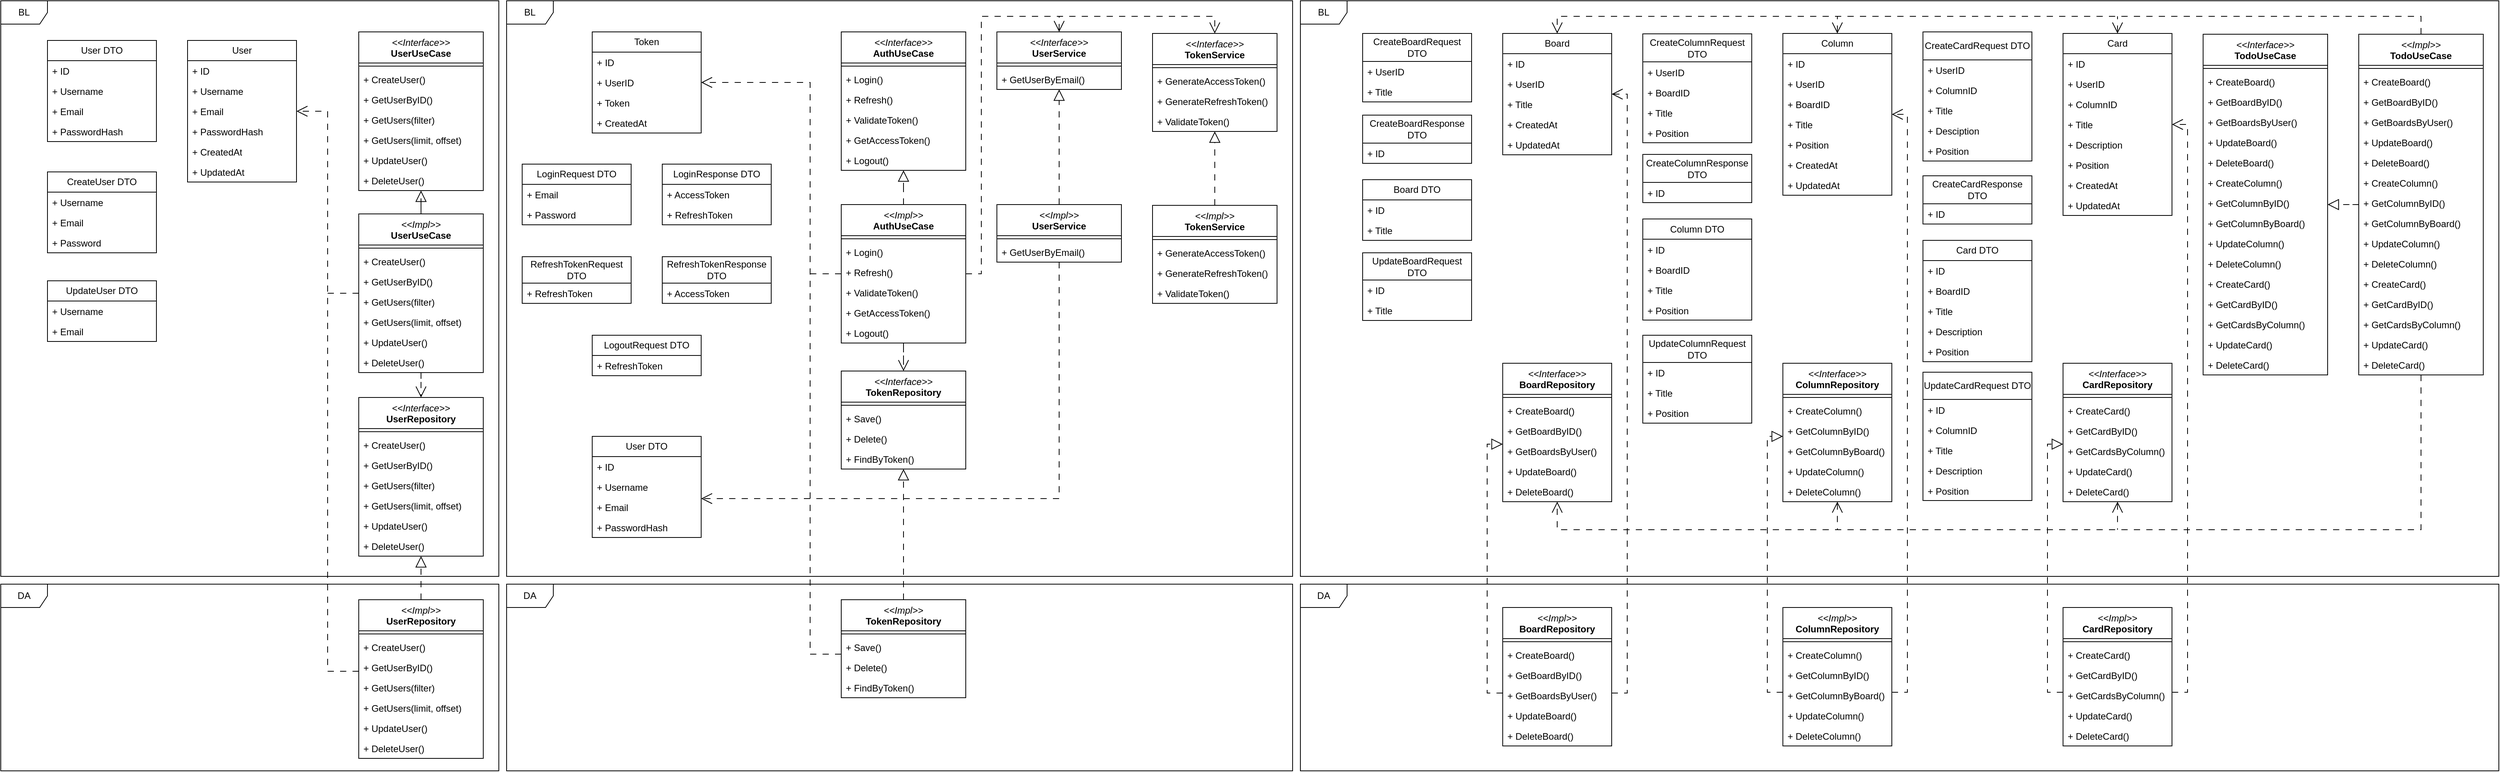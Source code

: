 <mxfile version="24.7.8">
  <diagram name="Page-1" id="8_yYi3C9rhXO4XfPfhOv">
    <mxGraphModel dx="2474" dy="1275" grid="1" gridSize="10" guides="1" tooltips="1" connect="1" arrows="1" fold="1" page="0" pageScale="1" pageWidth="850" pageHeight="1100" math="0" shadow="0">
      <root>
        <mxCell id="0" />
        <mxCell id="1" parent="0" />
        <mxCell id="ZiiDyDsMLJhk83ZkeZAt-164" value="BL" style="shape=umlFrame;whiteSpace=wrap;html=1;pointerEvents=0;" parent="1" vertex="1">
          <mxGeometry x="70" y="-200" width="1010" height="740" as="geometry" />
        </mxCell>
        <mxCell id="ZiiDyDsMLJhk83ZkeZAt-94" value="BL" style="shape=umlFrame;whiteSpace=wrap;html=1;pointerEvents=0;" parent="1" vertex="1">
          <mxGeometry x="-580" y="-200" width="640" height="740" as="geometry" />
        </mxCell>
        <mxCell id="ZiiDyDsMLJhk83ZkeZAt-8" value="User" style="swimlane;fontStyle=0;childLayout=stackLayout;horizontal=1;startSize=26;fillColor=none;horizontalStack=0;resizeParent=1;resizeParentMax=0;resizeLast=0;collapsible=1;marginBottom=0;whiteSpace=wrap;html=1;" parent="1" vertex="1">
          <mxGeometry x="-340" y="-149" width="140" height="182" as="geometry" />
        </mxCell>
        <mxCell id="ZiiDyDsMLJhk83ZkeZAt-9" value="+ ID" style="text;strokeColor=none;fillColor=none;align=left;verticalAlign=top;spacingLeft=4;spacingRight=4;overflow=hidden;rotatable=0;points=[[0,0.5],[1,0.5]];portConstraint=eastwest;whiteSpace=wrap;html=1;" parent="ZiiDyDsMLJhk83ZkeZAt-8" vertex="1">
          <mxGeometry y="26" width="140" height="26" as="geometry" />
        </mxCell>
        <mxCell id="ZiiDyDsMLJhk83ZkeZAt-10" value="+ Username" style="text;strokeColor=none;fillColor=none;align=left;verticalAlign=top;spacingLeft=4;spacingRight=4;overflow=hidden;rotatable=0;points=[[0,0.5],[1,0.5]];portConstraint=eastwest;whiteSpace=wrap;html=1;" parent="ZiiDyDsMLJhk83ZkeZAt-8" vertex="1">
          <mxGeometry y="52" width="140" height="26" as="geometry" />
        </mxCell>
        <mxCell id="ZiiDyDsMLJhk83ZkeZAt-11" value="+ Email" style="text;strokeColor=none;fillColor=none;align=left;verticalAlign=top;spacingLeft=4;spacingRight=4;overflow=hidden;rotatable=0;points=[[0,0.5],[1,0.5]];portConstraint=eastwest;whiteSpace=wrap;html=1;" parent="ZiiDyDsMLJhk83ZkeZAt-8" vertex="1">
          <mxGeometry y="78" width="140" height="26" as="geometry" />
        </mxCell>
        <mxCell id="ZiiDyDsMLJhk83ZkeZAt-12" value="+ PasswordHash" style="text;strokeColor=none;fillColor=none;align=left;verticalAlign=top;spacingLeft=4;spacingRight=4;overflow=hidden;rotatable=0;points=[[0,0.5],[1,0.5]];portConstraint=eastwest;whiteSpace=wrap;html=1;" parent="ZiiDyDsMLJhk83ZkeZAt-8" vertex="1">
          <mxGeometry y="104" width="140" height="26" as="geometry" />
        </mxCell>
        <mxCell id="ZiiDyDsMLJhk83ZkeZAt-13" value="+ CreatedAt" style="text;strokeColor=none;fillColor=none;align=left;verticalAlign=top;spacingLeft=4;spacingRight=4;overflow=hidden;rotatable=0;points=[[0,0.5],[1,0.5]];portConstraint=eastwest;whiteSpace=wrap;html=1;" parent="ZiiDyDsMLJhk83ZkeZAt-8" vertex="1">
          <mxGeometry y="130" width="140" height="26" as="geometry" />
        </mxCell>
        <mxCell id="ZiiDyDsMLJhk83ZkeZAt-14" value="+ UpdatedAt" style="text;strokeColor=none;fillColor=none;align=left;verticalAlign=top;spacingLeft=4;spacingRight=4;overflow=hidden;rotatable=0;points=[[0,0.5],[1,0.5]];portConstraint=eastwest;whiteSpace=wrap;html=1;" parent="ZiiDyDsMLJhk83ZkeZAt-8" vertex="1">
          <mxGeometry y="156" width="140" height="26" as="geometry" />
        </mxCell>
        <mxCell id="ZiiDyDsMLJhk83ZkeZAt-30" value="&lt;span style=&quot;font-weight: normal;&quot;&gt;&lt;i&gt;&amp;lt;&amp;lt;Interface&amp;gt;&amp;gt;&lt;/i&gt;&lt;/span&gt;&lt;br&gt;UserUseCase" style="swimlane;fontStyle=1;align=center;verticalAlign=top;childLayout=stackLayout;horizontal=1;startSize=40;horizontalStack=0;resizeParent=1;resizeParentMax=0;resizeLast=0;collapsible=1;marginBottom=0;whiteSpace=wrap;html=1;" parent="1" vertex="1">
          <mxGeometry x="-120" y="-160" width="160" height="204" as="geometry" />
        </mxCell>
        <mxCell id="ZiiDyDsMLJhk83ZkeZAt-31" value="" style="line;strokeWidth=1;fillColor=none;align=left;verticalAlign=middle;spacingTop=-1;spacingLeft=3;spacingRight=3;rotatable=0;labelPosition=right;points=[];portConstraint=eastwest;strokeColor=inherit;" parent="ZiiDyDsMLJhk83ZkeZAt-30" vertex="1">
          <mxGeometry y="40" width="160" height="8" as="geometry" />
        </mxCell>
        <mxCell id="ZiiDyDsMLJhk83ZkeZAt-32" value="+ CreateUser()" style="text;strokeColor=none;fillColor=none;align=left;verticalAlign=top;spacingLeft=4;spacingRight=4;overflow=hidden;rotatable=0;points=[[0,0.5],[1,0.5]];portConstraint=eastwest;whiteSpace=wrap;html=1;" parent="ZiiDyDsMLJhk83ZkeZAt-30" vertex="1">
          <mxGeometry y="48" width="160" height="26" as="geometry" />
        </mxCell>
        <mxCell id="ZiiDyDsMLJhk83ZkeZAt-33" value="+ GetUserByID()" style="text;strokeColor=none;fillColor=none;align=left;verticalAlign=top;spacingLeft=4;spacingRight=4;overflow=hidden;rotatable=0;points=[[0,0.5],[1,0.5]];portConstraint=eastwest;whiteSpace=wrap;html=1;" parent="ZiiDyDsMLJhk83ZkeZAt-30" vertex="1">
          <mxGeometry y="74" width="160" height="26" as="geometry" />
        </mxCell>
        <mxCell id="ZiiDyDsMLJhk83ZkeZAt-34" value="+ GetUsers(filter)" style="text;strokeColor=none;fillColor=none;align=left;verticalAlign=top;spacingLeft=4;spacingRight=4;overflow=hidden;rotatable=0;points=[[0,0.5],[1,0.5]];portConstraint=eastwest;whiteSpace=wrap;html=1;" parent="ZiiDyDsMLJhk83ZkeZAt-30" vertex="1">
          <mxGeometry y="100" width="160" height="26" as="geometry" />
        </mxCell>
        <mxCell id="ZiiDyDsMLJhk83ZkeZAt-35" value="+ GetUsers(limit, offset)" style="text;strokeColor=none;fillColor=none;align=left;verticalAlign=top;spacingLeft=4;spacingRight=4;overflow=hidden;rotatable=0;points=[[0,0.5],[1,0.5]];portConstraint=eastwest;whiteSpace=wrap;html=1;" parent="ZiiDyDsMLJhk83ZkeZAt-30" vertex="1">
          <mxGeometry y="126" width="160" height="26" as="geometry" />
        </mxCell>
        <mxCell id="ZiiDyDsMLJhk83ZkeZAt-36" value="+ UpdateUser()" style="text;strokeColor=none;fillColor=none;align=left;verticalAlign=top;spacingLeft=4;spacingRight=4;overflow=hidden;rotatable=0;points=[[0,0.5],[1,0.5]];portConstraint=eastwest;whiteSpace=wrap;html=1;" parent="ZiiDyDsMLJhk83ZkeZAt-30" vertex="1">
          <mxGeometry y="152" width="160" height="26" as="geometry" />
        </mxCell>
        <mxCell id="ZiiDyDsMLJhk83ZkeZAt-37" value="+ DeleteUser()" style="text;strokeColor=none;fillColor=none;align=left;verticalAlign=top;spacingLeft=4;spacingRight=4;overflow=hidden;rotatable=0;points=[[0,0.5],[1,0.5]];portConstraint=eastwest;whiteSpace=wrap;html=1;" parent="ZiiDyDsMLJhk83ZkeZAt-30" vertex="1">
          <mxGeometry y="178" width="160" height="26" as="geometry" />
        </mxCell>
        <mxCell id="ZiiDyDsMLJhk83ZkeZAt-88" style="edgeStyle=orthogonalEdgeStyle;rounded=0;orthogonalLoop=1;jettySize=auto;html=1;dashed=1;dashPattern=8 8;endSize=12;startSize=12;endArrow=block;endFill=0;" parent="1" source="ZiiDyDsMLJhk83ZkeZAt-38" target="ZiiDyDsMLJhk83ZkeZAt-30" edge="1">
          <mxGeometry relative="1" as="geometry" />
        </mxCell>
        <mxCell id="ZiiDyDsMLJhk83ZkeZAt-89" style="edgeStyle=orthogonalEdgeStyle;rounded=0;orthogonalLoop=1;jettySize=auto;html=1;dashed=1;dashPattern=8 8;endSize=12;startSize=12;endArrow=open;endFill=0;" parent="1" source="ZiiDyDsMLJhk83ZkeZAt-38" target="ZiiDyDsMLJhk83ZkeZAt-53" edge="1">
          <mxGeometry relative="1" as="geometry" />
        </mxCell>
        <mxCell id="ZiiDyDsMLJhk83ZkeZAt-92" style="edgeStyle=orthogonalEdgeStyle;rounded=0;orthogonalLoop=1;jettySize=auto;html=1;dashed=1;dashPattern=8 8;endSize=12;startSize=12;endArrow=none;endFill=0;" parent="1" source="ZiiDyDsMLJhk83ZkeZAt-38" edge="1">
          <mxGeometry relative="1" as="geometry">
            <mxPoint x="-160" y="176" as="targetPoint" />
            <Array as="points">
              <mxPoint x="-160" y="176" />
            </Array>
          </mxGeometry>
        </mxCell>
        <mxCell id="ZiiDyDsMLJhk83ZkeZAt-38" value="&lt;span style=&quot;font-weight: normal;&quot;&gt;&lt;i&gt;&amp;lt;&amp;lt;Impl&amp;gt;&amp;gt;&lt;/i&gt;&lt;/span&gt;&lt;br&gt;UserUseCase" style="swimlane;fontStyle=1;align=center;verticalAlign=top;childLayout=stackLayout;horizontal=1;startSize=40;horizontalStack=0;resizeParent=1;resizeParentMax=0;resizeLast=0;collapsible=1;marginBottom=0;whiteSpace=wrap;html=1;" parent="1" vertex="1">
          <mxGeometry x="-120" y="74" width="160" height="204" as="geometry" />
        </mxCell>
        <mxCell id="ZiiDyDsMLJhk83ZkeZAt-39" value="" style="line;strokeWidth=1;fillColor=none;align=left;verticalAlign=middle;spacingTop=-1;spacingLeft=3;spacingRight=3;rotatable=0;labelPosition=right;points=[];portConstraint=eastwest;strokeColor=inherit;" parent="ZiiDyDsMLJhk83ZkeZAt-38" vertex="1">
          <mxGeometry y="40" width="160" height="8" as="geometry" />
        </mxCell>
        <mxCell id="ZiiDyDsMLJhk83ZkeZAt-40" value="+ CreateUser()" style="text;strokeColor=none;fillColor=none;align=left;verticalAlign=top;spacingLeft=4;spacingRight=4;overflow=hidden;rotatable=0;points=[[0,0.5],[1,0.5]];portConstraint=eastwest;whiteSpace=wrap;html=1;" parent="ZiiDyDsMLJhk83ZkeZAt-38" vertex="1">
          <mxGeometry y="48" width="160" height="26" as="geometry" />
        </mxCell>
        <mxCell id="ZiiDyDsMLJhk83ZkeZAt-41" value="+ GetUserByID()" style="text;strokeColor=none;fillColor=none;align=left;verticalAlign=top;spacingLeft=4;spacingRight=4;overflow=hidden;rotatable=0;points=[[0,0.5],[1,0.5]];portConstraint=eastwest;whiteSpace=wrap;html=1;" parent="ZiiDyDsMLJhk83ZkeZAt-38" vertex="1">
          <mxGeometry y="74" width="160" height="26" as="geometry" />
        </mxCell>
        <mxCell id="ZiiDyDsMLJhk83ZkeZAt-42" value="+ GetUsers(filter)" style="text;strokeColor=none;fillColor=none;align=left;verticalAlign=top;spacingLeft=4;spacingRight=4;overflow=hidden;rotatable=0;points=[[0,0.5],[1,0.5]];portConstraint=eastwest;whiteSpace=wrap;html=1;" parent="ZiiDyDsMLJhk83ZkeZAt-38" vertex="1">
          <mxGeometry y="100" width="160" height="26" as="geometry" />
        </mxCell>
        <mxCell id="ZiiDyDsMLJhk83ZkeZAt-43" value="+ GetUsers(limit, offset)" style="text;strokeColor=none;fillColor=none;align=left;verticalAlign=top;spacingLeft=4;spacingRight=4;overflow=hidden;rotatable=0;points=[[0,0.5],[1,0.5]];portConstraint=eastwest;whiteSpace=wrap;html=1;" parent="ZiiDyDsMLJhk83ZkeZAt-38" vertex="1">
          <mxGeometry y="126" width="160" height="26" as="geometry" />
        </mxCell>
        <mxCell id="ZiiDyDsMLJhk83ZkeZAt-44" value="+ UpdateUser()" style="text;strokeColor=none;fillColor=none;align=left;verticalAlign=top;spacingLeft=4;spacingRight=4;overflow=hidden;rotatable=0;points=[[0,0.5],[1,0.5]];portConstraint=eastwest;whiteSpace=wrap;html=1;" parent="ZiiDyDsMLJhk83ZkeZAt-38" vertex="1">
          <mxGeometry y="152" width="160" height="26" as="geometry" />
        </mxCell>
        <mxCell id="ZiiDyDsMLJhk83ZkeZAt-45" value="+ DeleteUser()" style="text;strokeColor=none;fillColor=none;align=left;verticalAlign=top;spacingLeft=4;spacingRight=4;overflow=hidden;rotatable=0;points=[[0,0.5],[1,0.5]];portConstraint=eastwest;whiteSpace=wrap;html=1;" parent="ZiiDyDsMLJhk83ZkeZAt-38" vertex="1">
          <mxGeometry y="178" width="160" height="26" as="geometry" />
        </mxCell>
        <mxCell id="ZiiDyDsMLJhk83ZkeZAt-53" value="&lt;span style=&quot;font-weight: normal;&quot;&gt;&lt;i&gt;&amp;lt;&amp;lt;Interface&amp;gt;&amp;gt;&lt;/i&gt;&lt;/span&gt;&lt;br&gt;UserRepository" style="swimlane;fontStyle=1;align=center;verticalAlign=top;childLayout=stackLayout;horizontal=1;startSize=40;horizontalStack=0;resizeParent=1;resizeParentMax=0;resizeLast=0;collapsible=1;marginBottom=0;whiteSpace=wrap;html=1;" parent="1" vertex="1">
          <mxGeometry x="-120" y="310" width="160" height="204" as="geometry" />
        </mxCell>
        <mxCell id="ZiiDyDsMLJhk83ZkeZAt-54" value="" style="line;strokeWidth=1;fillColor=none;align=left;verticalAlign=middle;spacingTop=-1;spacingLeft=3;spacingRight=3;rotatable=0;labelPosition=right;points=[];portConstraint=eastwest;strokeColor=inherit;" parent="ZiiDyDsMLJhk83ZkeZAt-53" vertex="1">
          <mxGeometry y="40" width="160" height="8" as="geometry" />
        </mxCell>
        <mxCell id="ZiiDyDsMLJhk83ZkeZAt-55" value="+ CreateUser()" style="text;strokeColor=none;fillColor=none;align=left;verticalAlign=top;spacingLeft=4;spacingRight=4;overflow=hidden;rotatable=0;points=[[0,0.5],[1,0.5]];portConstraint=eastwest;whiteSpace=wrap;html=1;" parent="ZiiDyDsMLJhk83ZkeZAt-53" vertex="1">
          <mxGeometry y="48" width="160" height="26" as="geometry" />
        </mxCell>
        <mxCell id="ZiiDyDsMLJhk83ZkeZAt-56" value="+ GetUserByID()" style="text;strokeColor=none;fillColor=none;align=left;verticalAlign=top;spacingLeft=4;spacingRight=4;overflow=hidden;rotatable=0;points=[[0,0.5],[1,0.5]];portConstraint=eastwest;whiteSpace=wrap;html=1;" parent="ZiiDyDsMLJhk83ZkeZAt-53" vertex="1">
          <mxGeometry y="74" width="160" height="26" as="geometry" />
        </mxCell>
        <mxCell id="ZiiDyDsMLJhk83ZkeZAt-57" value="+ GetUsers(filter)" style="text;strokeColor=none;fillColor=none;align=left;verticalAlign=top;spacingLeft=4;spacingRight=4;overflow=hidden;rotatable=0;points=[[0,0.5],[1,0.5]];portConstraint=eastwest;whiteSpace=wrap;html=1;" parent="ZiiDyDsMLJhk83ZkeZAt-53" vertex="1">
          <mxGeometry y="100" width="160" height="26" as="geometry" />
        </mxCell>
        <mxCell id="ZiiDyDsMLJhk83ZkeZAt-58" value="+ GetUsers(limit, offset)" style="text;strokeColor=none;fillColor=none;align=left;verticalAlign=top;spacingLeft=4;spacingRight=4;overflow=hidden;rotatable=0;points=[[0,0.5],[1,0.5]];portConstraint=eastwest;whiteSpace=wrap;html=1;" parent="ZiiDyDsMLJhk83ZkeZAt-53" vertex="1">
          <mxGeometry y="126" width="160" height="26" as="geometry" />
        </mxCell>
        <mxCell id="ZiiDyDsMLJhk83ZkeZAt-59" value="+ UpdateUser()" style="text;strokeColor=none;fillColor=none;align=left;verticalAlign=top;spacingLeft=4;spacingRight=4;overflow=hidden;rotatable=0;points=[[0,0.5],[1,0.5]];portConstraint=eastwest;whiteSpace=wrap;html=1;" parent="ZiiDyDsMLJhk83ZkeZAt-53" vertex="1">
          <mxGeometry y="152" width="160" height="26" as="geometry" />
        </mxCell>
        <mxCell id="ZiiDyDsMLJhk83ZkeZAt-60" value="+ DeleteUser()" style="text;strokeColor=none;fillColor=none;align=left;verticalAlign=top;spacingLeft=4;spacingRight=4;overflow=hidden;rotatable=0;points=[[0,0.5],[1,0.5]];portConstraint=eastwest;whiteSpace=wrap;html=1;" parent="ZiiDyDsMLJhk83ZkeZAt-53" vertex="1">
          <mxGeometry y="178" width="160" height="26" as="geometry" />
        </mxCell>
        <mxCell id="ZiiDyDsMLJhk83ZkeZAt-91" style="edgeStyle=orthogonalEdgeStyle;rounded=0;orthogonalLoop=1;jettySize=auto;html=1;dashed=1;dashPattern=8 8;endSize=12;startSize=12;endArrow=open;endFill=0;" parent="1" source="ZiiDyDsMLJhk83ZkeZAt-61" target="ZiiDyDsMLJhk83ZkeZAt-8" edge="1">
          <mxGeometry relative="1" as="geometry">
            <Array as="points">
              <mxPoint x="-160" y="662" />
              <mxPoint x="-160" y="-58" />
            </Array>
          </mxGeometry>
        </mxCell>
        <mxCell id="ZiiDyDsMLJhk83ZkeZAt-93" value="" style="edgeStyle=orthogonalEdgeStyle;rounded=0;orthogonalLoop=1;jettySize=auto;html=1;dashed=1;dashPattern=8 8;endSize=12;startSize=12;endArrow=block;endFill=0;" parent="1" source="ZiiDyDsMLJhk83ZkeZAt-61" target="ZiiDyDsMLJhk83ZkeZAt-53" edge="1">
          <mxGeometry relative="1" as="geometry" />
        </mxCell>
        <mxCell id="ZiiDyDsMLJhk83ZkeZAt-61" value="&lt;span style=&quot;font-weight: normal;&quot;&gt;&lt;i&gt;&amp;lt;&amp;lt;Impl&amp;gt;&amp;gt;&lt;/i&gt;&lt;/span&gt;&lt;br&gt;UserRepository" style="swimlane;fontStyle=1;align=center;verticalAlign=top;childLayout=stackLayout;horizontal=1;startSize=40;horizontalStack=0;resizeParent=1;resizeParentMax=0;resizeLast=0;collapsible=1;marginBottom=0;whiteSpace=wrap;html=1;" parent="1" vertex="1">
          <mxGeometry x="-120" y="570" width="160" height="204" as="geometry" />
        </mxCell>
        <mxCell id="ZiiDyDsMLJhk83ZkeZAt-62" value="" style="line;strokeWidth=1;fillColor=none;align=left;verticalAlign=middle;spacingTop=-1;spacingLeft=3;spacingRight=3;rotatable=0;labelPosition=right;points=[];portConstraint=eastwest;strokeColor=inherit;" parent="ZiiDyDsMLJhk83ZkeZAt-61" vertex="1">
          <mxGeometry y="40" width="160" height="8" as="geometry" />
        </mxCell>
        <mxCell id="ZiiDyDsMLJhk83ZkeZAt-63" value="+ CreateUser()" style="text;strokeColor=none;fillColor=none;align=left;verticalAlign=top;spacingLeft=4;spacingRight=4;overflow=hidden;rotatable=0;points=[[0,0.5],[1,0.5]];portConstraint=eastwest;whiteSpace=wrap;html=1;" parent="ZiiDyDsMLJhk83ZkeZAt-61" vertex="1">
          <mxGeometry y="48" width="160" height="26" as="geometry" />
        </mxCell>
        <mxCell id="ZiiDyDsMLJhk83ZkeZAt-64" value="+ GetUserByID()" style="text;strokeColor=none;fillColor=none;align=left;verticalAlign=top;spacingLeft=4;spacingRight=4;overflow=hidden;rotatable=0;points=[[0,0.5],[1,0.5]];portConstraint=eastwest;whiteSpace=wrap;html=1;" parent="ZiiDyDsMLJhk83ZkeZAt-61" vertex="1">
          <mxGeometry y="74" width="160" height="26" as="geometry" />
        </mxCell>
        <mxCell id="ZiiDyDsMLJhk83ZkeZAt-65" value="+ GetUsers(filter)" style="text;strokeColor=none;fillColor=none;align=left;verticalAlign=top;spacingLeft=4;spacingRight=4;overflow=hidden;rotatable=0;points=[[0,0.5],[1,0.5]];portConstraint=eastwest;whiteSpace=wrap;html=1;" parent="ZiiDyDsMLJhk83ZkeZAt-61" vertex="1">
          <mxGeometry y="100" width="160" height="26" as="geometry" />
        </mxCell>
        <mxCell id="ZiiDyDsMLJhk83ZkeZAt-66" value="+ GetUsers(limit, offset)" style="text;strokeColor=none;fillColor=none;align=left;verticalAlign=top;spacingLeft=4;spacingRight=4;overflow=hidden;rotatable=0;points=[[0,0.5],[1,0.5]];portConstraint=eastwest;whiteSpace=wrap;html=1;" parent="ZiiDyDsMLJhk83ZkeZAt-61" vertex="1">
          <mxGeometry y="126" width="160" height="26" as="geometry" />
        </mxCell>
        <mxCell id="ZiiDyDsMLJhk83ZkeZAt-67" value="+ UpdateUser()" style="text;strokeColor=none;fillColor=none;align=left;verticalAlign=top;spacingLeft=4;spacingRight=4;overflow=hidden;rotatable=0;points=[[0,0.5],[1,0.5]];portConstraint=eastwest;whiteSpace=wrap;html=1;" parent="ZiiDyDsMLJhk83ZkeZAt-61" vertex="1">
          <mxGeometry y="152" width="160" height="26" as="geometry" />
        </mxCell>
        <mxCell id="ZiiDyDsMLJhk83ZkeZAt-68" value="+ DeleteUser()" style="text;strokeColor=none;fillColor=none;align=left;verticalAlign=top;spacingLeft=4;spacingRight=4;overflow=hidden;rotatable=0;points=[[0,0.5],[1,0.5]];portConstraint=eastwest;whiteSpace=wrap;html=1;" parent="ZiiDyDsMLJhk83ZkeZAt-61" vertex="1">
          <mxGeometry y="178" width="160" height="26" as="geometry" />
        </mxCell>
        <mxCell id="ZiiDyDsMLJhk83ZkeZAt-69" value="User DTO" style="swimlane;fontStyle=0;childLayout=stackLayout;horizontal=1;startSize=26;fillColor=none;horizontalStack=0;resizeParent=1;resizeParentMax=0;resizeLast=0;collapsible=1;marginBottom=0;whiteSpace=wrap;html=1;" parent="1" vertex="1">
          <mxGeometry x="-520" y="-149" width="140" height="130" as="geometry" />
        </mxCell>
        <mxCell id="ZiiDyDsMLJhk83ZkeZAt-70" value="+ ID" style="text;strokeColor=none;fillColor=none;align=left;verticalAlign=top;spacingLeft=4;spacingRight=4;overflow=hidden;rotatable=0;points=[[0,0.5],[1,0.5]];portConstraint=eastwest;whiteSpace=wrap;html=1;" parent="ZiiDyDsMLJhk83ZkeZAt-69" vertex="1">
          <mxGeometry y="26" width="140" height="26" as="geometry" />
        </mxCell>
        <mxCell id="ZiiDyDsMLJhk83ZkeZAt-71" value="+ Username" style="text;strokeColor=none;fillColor=none;align=left;verticalAlign=top;spacingLeft=4;spacingRight=4;overflow=hidden;rotatable=0;points=[[0,0.5],[1,0.5]];portConstraint=eastwest;whiteSpace=wrap;html=1;" parent="ZiiDyDsMLJhk83ZkeZAt-69" vertex="1">
          <mxGeometry y="52" width="140" height="26" as="geometry" />
        </mxCell>
        <mxCell id="ZiiDyDsMLJhk83ZkeZAt-72" value="+ Email" style="text;strokeColor=none;fillColor=none;align=left;verticalAlign=top;spacingLeft=4;spacingRight=4;overflow=hidden;rotatable=0;points=[[0,0.5],[1,0.5]];portConstraint=eastwest;whiteSpace=wrap;html=1;" parent="ZiiDyDsMLJhk83ZkeZAt-69" vertex="1">
          <mxGeometry y="78" width="140" height="26" as="geometry" />
        </mxCell>
        <mxCell id="ZiiDyDsMLJhk83ZkeZAt-73" value="+ PasswordHash" style="text;strokeColor=none;fillColor=none;align=left;verticalAlign=top;spacingLeft=4;spacingRight=4;overflow=hidden;rotatable=0;points=[[0,0.5],[1,0.5]];portConstraint=eastwest;whiteSpace=wrap;html=1;" parent="ZiiDyDsMLJhk83ZkeZAt-69" vertex="1">
          <mxGeometry y="104" width="140" height="26" as="geometry" />
        </mxCell>
        <mxCell id="ZiiDyDsMLJhk83ZkeZAt-76" value="CreateUser DTO" style="swimlane;fontStyle=0;childLayout=stackLayout;horizontal=1;startSize=26;fillColor=none;horizontalStack=0;resizeParent=1;resizeParentMax=0;resizeLast=0;collapsible=1;marginBottom=0;whiteSpace=wrap;html=1;" parent="1" vertex="1">
          <mxGeometry x="-520" y="20" width="140" height="104" as="geometry" />
        </mxCell>
        <mxCell id="ZiiDyDsMLJhk83ZkeZAt-78" value="+ Username" style="text;strokeColor=none;fillColor=none;align=left;verticalAlign=top;spacingLeft=4;spacingRight=4;overflow=hidden;rotatable=0;points=[[0,0.5],[1,0.5]];portConstraint=eastwest;whiteSpace=wrap;html=1;" parent="ZiiDyDsMLJhk83ZkeZAt-76" vertex="1">
          <mxGeometry y="26" width="140" height="26" as="geometry" />
        </mxCell>
        <mxCell id="ZiiDyDsMLJhk83ZkeZAt-79" value="+ Email" style="text;strokeColor=none;fillColor=none;align=left;verticalAlign=top;spacingLeft=4;spacingRight=4;overflow=hidden;rotatable=0;points=[[0,0.5],[1,0.5]];portConstraint=eastwest;whiteSpace=wrap;html=1;" parent="ZiiDyDsMLJhk83ZkeZAt-76" vertex="1">
          <mxGeometry y="52" width="140" height="26" as="geometry" />
        </mxCell>
        <mxCell id="ZiiDyDsMLJhk83ZkeZAt-80" value="+ Password" style="text;strokeColor=none;fillColor=none;align=left;verticalAlign=top;spacingLeft=4;spacingRight=4;overflow=hidden;rotatable=0;points=[[0,0.5],[1,0.5]];portConstraint=eastwest;whiteSpace=wrap;html=1;" parent="ZiiDyDsMLJhk83ZkeZAt-76" vertex="1">
          <mxGeometry y="78" width="140" height="26" as="geometry" />
        </mxCell>
        <mxCell id="ZiiDyDsMLJhk83ZkeZAt-83" value="UpdateUser DTO" style="swimlane;fontStyle=0;childLayout=stackLayout;horizontal=1;startSize=26;fillColor=none;horizontalStack=0;resizeParent=1;resizeParentMax=0;resizeLast=0;collapsible=1;marginBottom=0;whiteSpace=wrap;html=1;" parent="1" vertex="1">
          <mxGeometry x="-520" y="160" width="140" height="78" as="geometry" />
        </mxCell>
        <mxCell id="ZiiDyDsMLJhk83ZkeZAt-85" value="+ Username" style="text;strokeColor=none;fillColor=none;align=left;verticalAlign=top;spacingLeft=4;spacingRight=4;overflow=hidden;rotatable=0;points=[[0,0.5],[1,0.5]];portConstraint=eastwest;whiteSpace=wrap;html=1;" parent="ZiiDyDsMLJhk83ZkeZAt-83" vertex="1">
          <mxGeometry y="26" width="140" height="26" as="geometry" />
        </mxCell>
        <mxCell id="ZiiDyDsMLJhk83ZkeZAt-86" value="+ Email" style="text;strokeColor=none;fillColor=none;align=left;verticalAlign=top;spacingLeft=4;spacingRight=4;overflow=hidden;rotatable=0;points=[[0,0.5],[1,0.5]];portConstraint=eastwest;whiteSpace=wrap;html=1;" parent="ZiiDyDsMLJhk83ZkeZAt-83" vertex="1">
          <mxGeometry y="52" width="140" height="26" as="geometry" />
        </mxCell>
        <mxCell id="ZiiDyDsMLJhk83ZkeZAt-95" value="DA" style="shape=umlFrame;whiteSpace=wrap;html=1;pointerEvents=0;" parent="1" vertex="1">
          <mxGeometry x="-580" y="550" width="640" height="240" as="geometry" />
        </mxCell>
        <mxCell id="ZiiDyDsMLJhk83ZkeZAt-97" value="Token" style="swimlane;fontStyle=0;childLayout=stackLayout;horizontal=1;startSize=26;fillColor=none;horizontalStack=0;resizeParent=1;resizeParentMax=0;resizeLast=0;collapsible=1;marginBottom=0;whiteSpace=wrap;html=1;" parent="1" vertex="1">
          <mxGeometry x="180" y="-160" width="140" height="130" as="geometry" />
        </mxCell>
        <mxCell id="ZiiDyDsMLJhk83ZkeZAt-98" value="+ ID" style="text;strokeColor=none;fillColor=none;align=left;verticalAlign=top;spacingLeft=4;spacingRight=4;overflow=hidden;rotatable=0;points=[[0,0.5],[1,0.5]];portConstraint=eastwest;whiteSpace=wrap;html=1;" parent="ZiiDyDsMLJhk83ZkeZAt-97" vertex="1">
          <mxGeometry y="26" width="140" height="26" as="geometry" />
        </mxCell>
        <mxCell id="ZiiDyDsMLJhk83ZkeZAt-99" value="+ UserID" style="text;strokeColor=none;fillColor=none;align=left;verticalAlign=top;spacingLeft=4;spacingRight=4;overflow=hidden;rotatable=0;points=[[0,0.5],[1,0.5]];portConstraint=eastwest;whiteSpace=wrap;html=1;" parent="ZiiDyDsMLJhk83ZkeZAt-97" vertex="1">
          <mxGeometry y="52" width="140" height="26" as="geometry" />
        </mxCell>
        <mxCell id="ZiiDyDsMLJhk83ZkeZAt-100" value="+ Token" style="text;strokeColor=none;fillColor=none;align=left;verticalAlign=top;spacingLeft=4;spacingRight=4;overflow=hidden;rotatable=0;points=[[0,0.5],[1,0.5]];portConstraint=eastwest;whiteSpace=wrap;html=1;" parent="ZiiDyDsMLJhk83ZkeZAt-97" vertex="1">
          <mxGeometry y="78" width="140" height="26" as="geometry" />
        </mxCell>
        <mxCell id="ZiiDyDsMLJhk83ZkeZAt-102" value="+ CreatedAt" style="text;strokeColor=none;fillColor=none;align=left;verticalAlign=top;spacingLeft=4;spacingRight=4;overflow=hidden;rotatable=0;points=[[0,0.5],[1,0.5]];portConstraint=eastwest;whiteSpace=wrap;html=1;" parent="ZiiDyDsMLJhk83ZkeZAt-97" vertex="1">
          <mxGeometry y="104" width="140" height="26" as="geometry" />
        </mxCell>
        <mxCell id="ZiiDyDsMLJhk83ZkeZAt-104" value="LoginResponse DTO" style="swimlane;fontStyle=0;childLayout=stackLayout;horizontal=1;startSize=26;fillColor=none;horizontalStack=0;resizeParent=1;resizeParentMax=0;resizeLast=0;collapsible=1;marginBottom=0;whiteSpace=wrap;html=1;" parent="1" vertex="1">
          <mxGeometry x="270" y="10" width="140" height="78" as="geometry" />
        </mxCell>
        <mxCell id="ZiiDyDsMLJhk83ZkeZAt-106" value="+ AccessToken" style="text;strokeColor=none;fillColor=none;align=left;verticalAlign=top;spacingLeft=4;spacingRight=4;overflow=hidden;rotatable=0;points=[[0,0.5],[1,0.5]];portConstraint=eastwest;whiteSpace=wrap;html=1;" parent="ZiiDyDsMLJhk83ZkeZAt-104" vertex="1">
          <mxGeometry y="26" width="140" height="26" as="geometry" />
        </mxCell>
        <mxCell id="ZiiDyDsMLJhk83ZkeZAt-107" value="+ RefreshToken" style="text;strokeColor=none;fillColor=none;align=left;verticalAlign=top;spacingLeft=4;spacingRight=4;overflow=hidden;rotatable=0;points=[[0,0.5],[1,0.5]];portConstraint=eastwest;whiteSpace=wrap;html=1;" parent="ZiiDyDsMLJhk83ZkeZAt-104" vertex="1">
          <mxGeometry y="52" width="140" height="26" as="geometry" />
        </mxCell>
        <mxCell id="ZiiDyDsMLJhk83ZkeZAt-108" value="LogoutRequest DTO" style="swimlane;fontStyle=0;childLayout=stackLayout;horizontal=1;startSize=26;fillColor=none;horizontalStack=0;resizeParent=1;resizeParentMax=0;resizeLast=0;collapsible=1;marginBottom=0;whiteSpace=wrap;html=1;" parent="1" vertex="1">
          <mxGeometry x="180" y="230" width="140" height="52" as="geometry" />
        </mxCell>
        <mxCell id="ZiiDyDsMLJhk83ZkeZAt-110" value="+ RefreshToken" style="text;strokeColor=none;fillColor=none;align=left;verticalAlign=top;spacingLeft=4;spacingRight=4;overflow=hidden;rotatable=0;points=[[0,0.5],[1,0.5]];portConstraint=eastwest;whiteSpace=wrap;html=1;" parent="ZiiDyDsMLJhk83ZkeZAt-108" vertex="1">
          <mxGeometry y="26" width="140" height="26" as="geometry" />
        </mxCell>
        <mxCell id="ZiiDyDsMLJhk83ZkeZAt-114" value="RefreshTokenRequest DTO" style="swimlane;fontStyle=0;childLayout=stackLayout;horizontal=1;startSize=34;fillColor=none;horizontalStack=0;resizeParent=1;resizeParentMax=0;resizeLast=0;collapsible=1;marginBottom=0;whiteSpace=wrap;html=1;" parent="1" vertex="1">
          <mxGeometry x="90" y="129" width="140" height="60" as="geometry" />
        </mxCell>
        <mxCell id="ZiiDyDsMLJhk83ZkeZAt-115" value="+ RefreshToken" style="text;strokeColor=none;fillColor=none;align=left;verticalAlign=top;spacingLeft=4;spacingRight=4;overflow=hidden;rotatable=0;points=[[0,0.5],[1,0.5]];portConstraint=eastwest;whiteSpace=wrap;html=1;" parent="ZiiDyDsMLJhk83ZkeZAt-114" vertex="1">
          <mxGeometry y="34" width="140" height="26" as="geometry" />
        </mxCell>
        <mxCell id="ZiiDyDsMLJhk83ZkeZAt-116" value="RefreshTokenResponse DTO" style="swimlane;fontStyle=0;childLayout=stackLayout;horizontal=1;startSize=34;fillColor=none;horizontalStack=0;resizeParent=1;resizeParentMax=0;resizeLast=0;collapsible=1;marginBottom=0;whiteSpace=wrap;html=1;" parent="1" vertex="1">
          <mxGeometry x="270" y="129" width="140" height="60" as="geometry" />
        </mxCell>
        <mxCell id="ZiiDyDsMLJhk83ZkeZAt-117" value="+ AccessToken" style="text;strokeColor=none;fillColor=none;align=left;verticalAlign=top;spacingLeft=4;spacingRight=4;overflow=hidden;rotatable=0;points=[[0,0.5],[1,0.5]];portConstraint=eastwest;whiteSpace=wrap;html=1;" parent="ZiiDyDsMLJhk83ZkeZAt-116" vertex="1">
          <mxGeometry y="34" width="140" height="26" as="geometry" />
        </mxCell>
        <mxCell id="ZiiDyDsMLJhk83ZkeZAt-118" value="LoginRequest DTO" style="swimlane;fontStyle=0;childLayout=stackLayout;horizontal=1;startSize=26;fillColor=none;horizontalStack=0;resizeParent=1;resizeParentMax=0;resizeLast=0;collapsible=1;marginBottom=0;whiteSpace=wrap;html=1;" parent="1" vertex="1">
          <mxGeometry x="90" y="10" width="140" height="78" as="geometry" />
        </mxCell>
        <mxCell id="ZiiDyDsMLJhk83ZkeZAt-119" value="+ Email" style="text;strokeColor=none;fillColor=none;align=left;verticalAlign=top;spacingLeft=4;spacingRight=4;overflow=hidden;rotatable=0;points=[[0,0.5],[1,0.5]];portConstraint=eastwest;whiteSpace=wrap;html=1;" parent="ZiiDyDsMLJhk83ZkeZAt-118" vertex="1">
          <mxGeometry y="26" width="140" height="26" as="geometry" />
        </mxCell>
        <mxCell id="ZiiDyDsMLJhk83ZkeZAt-120" value="+ Password" style="text;strokeColor=none;fillColor=none;align=left;verticalAlign=top;spacingLeft=4;spacingRight=4;overflow=hidden;rotatable=0;points=[[0,0.5],[1,0.5]];portConstraint=eastwest;whiteSpace=wrap;html=1;" parent="ZiiDyDsMLJhk83ZkeZAt-118" vertex="1">
          <mxGeometry y="52" width="140" height="26" as="geometry" />
        </mxCell>
        <mxCell id="ZiiDyDsMLJhk83ZkeZAt-124" value="User DTO" style="swimlane;fontStyle=0;childLayout=stackLayout;horizontal=1;startSize=26;fillColor=none;horizontalStack=0;resizeParent=1;resizeParentMax=0;resizeLast=0;collapsible=1;marginBottom=0;whiteSpace=wrap;html=1;" parent="1" vertex="1">
          <mxGeometry x="180" y="360" width="140" height="130" as="geometry" />
        </mxCell>
        <mxCell id="ZiiDyDsMLJhk83ZkeZAt-125" value="+ ID" style="text;strokeColor=none;fillColor=none;align=left;verticalAlign=top;spacingLeft=4;spacingRight=4;overflow=hidden;rotatable=0;points=[[0,0.5],[1,0.5]];portConstraint=eastwest;whiteSpace=wrap;html=1;" parent="ZiiDyDsMLJhk83ZkeZAt-124" vertex="1">
          <mxGeometry y="26" width="140" height="26" as="geometry" />
        </mxCell>
        <mxCell id="ZiiDyDsMLJhk83ZkeZAt-126" value="+ Username" style="text;strokeColor=none;fillColor=none;align=left;verticalAlign=top;spacingLeft=4;spacingRight=4;overflow=hidden;rotatable=0;points=[[0,0.5],[1,0.5]];portConstraint=eastwest;whiteSpace=wrap;html=1;" parent="ZiiDyDsMLJhk83ZkeZAt-124" vertex="1">
          <mxGeometry y="52" width="140" height="26" as="geometry" />
        </mxCell>
        <mxCell id="ZiiDyDsMLJhk83ZkeZAt-127" value="+ Email" style="text;strokeColor=none;fillColor=none;align=left;verticalAlign=top;spacingLeft=4;spacingRight=4;overflow=hidden;rotatable=0;points=[[0,0.5],[1,0.5]];portConstraint=eastwest;whiteSpace=wrap;html=1;" parent="ZiiDyDsMLJhk83ZkeZAt-124" vertex="1">
          <mxGeometry y="78" width="140" height="26" as="geometry" />
        </mxCell>
        <mxCell id="ZiiDyDsMLJhk83ZkeZAt-128" value="+ PasswordHash" style="text;strokeColor=none;fillColor=none;align=left;verticalAlign=top;spacingLeft=4;spacingRight=4;overflow=hidden;rotatable=0;points=[[0,0.5],[1,0.5]];portConstraint=eastwest;whiteSpace=wrap;html=1;" parent="ZiiDyDsMLJhk83ZkeZAt-124" vertex="1">
          <mxGeometry y="104" width="140" height="26" as="geometry" />
        </mxCell>
        <mxCell id="ZiiDyDsMLJhk83ZkeZAt-129" value="&lt;span style=&quot;font-weight: normal;&quot;&gt;&lt;i&gt;&amp;lt;&amp;lt;Interface&amp;gt;&amp;gt;&lt;/i&gt;&lt;/span&gt;&lt;br&gt;AuthUseCase" style="swimlane;fontStyle=1;align=center;verticalAlign=top;childLayout=stackLayout;horizontal=1;startSize=40;horizontalStack=0;resizeParent=1;resizeParentMax=0;resizeLast=0;collapsible=1;marginBottom=0;whiteSpace=wrap;html=1;" parent="1" vertex="1">
          <mxGeometry x="500" y="-160" width="160" height="178" as="geometry" />
        </mxCell>
        <mxCell id="ZiiDyDsMLJhk83ZkeZAt-130" value="" style="line;strokeWidth=1;fillColor=none;align=left;verticalAlign=middle;spacingTop=-1;spacingLeft=3;spacingRight=3;rotatable=0;labelPosition=right;points=[];portConstraint=eastwest;strokeColor=inherit;" parent="ZiiDyDsMLJhk83ZkeZAt-129" vertex="1">
          <mxGeometry y="40" width="160" height="8" as="geometry" />
        </mxCell>
        <mxCell id="ZiiDyDsMLJhk83ZkeZAt-131" value="+ Login()" style="text;strokeColor=none;fillColor=none;align=left;verticalAlign=top;spacingLeft=4;spacingRight=4;overflow=hidden;rotatable=0;points=[[0,0.5],[1,0.5]];portConstraint=eastwest;whiteSpace=wrap;html=1;" parent="ZiiDyDsMLJhk83ZkeZAt-129" vertex="1">
          <mxGeometry y="48" width="160" height="26" as="geometry" />
        </mxCell>
        <mxCell id="ZiiDyDsMLJhk83ZkeZAt-132" value="+ Refresh()" style="text;strokeColor=none;fillColor=none;align=left;verticalAlign=top;spacingLeft=4;spacingRight=4;overflow=hidden;rotatable=0;points=[[0,0.5],[1,0.5]];portConstraint=eastwest;whiteSpace=wrap;html=1;" parent="ZiiDyDsMLJhk83ZkeZAt-129" vertex="1">
          <mxGeometry y="74" width="160" height="26" as="geometry" />
        </mxCell>
        <mxCell id="ZiiDyDsMLJhk83ZkeZAt-133" value="+ ValidateToken()" style="text;strokeColor=none;fillColor=none;align=left;verticalAlign=top;spacingLeft=4;spacingRight=4;overflow=hidden;rotatable=0;points=[[0,0.5],[1,0.5]];portConstraint=eastwest;whiteSpace=wrap;html=1;" parent="ZiiDyDsMLJhk83ZkeZAt-129" vertex="1">
          <mxGeometry y="100" width="160" height="26" as="geometry" />
        </mxCell>
        <mxCell id="ZiiDyDsMLJhk83ZkeZAt-134" value="+ GetAccessToken()" style="text;strokeColor=none;fillColor=none;align=left;verticalAlign=top;spacingLeft=4;spacingRight=4;overflow=hidden;rotatable=0;points=[[0,0.5],[1,0.5]];portConstraint=eastwest;whiteSpace=wrap;html=1;" parent="ZiiDyDsMLJhk83ZkeZAt-129" vertex="1">
          <mxGeometry y="126" width="160" height="26" as="geometry" />
        </mxCell>
        <mxCell id="ZiiDyDsMLJhk83ZkeZAt-135" value="+ Logout()" style="text;strokeColor=none;fillColor=none;align=left;verticalAlign=top;spacingLeft=4;spacingRight=4;overflow=hidden;rotatable=0;points=[[0,0.5],[1,0.5]];portConstraint=eastwest;whiteSpace=wrap;html=1;" parent="ZiiDyDsMLJhk83ZkeZAt-129" vertex="1">
          <mxGeometry y="152" width="160" height="26" as="geometry" />
        </mxCell>
        <mxCell id="ZiiDyDsMLJhk83ZkeZAt-158" style="edgeStyle=orthogonalEdgeStyle;rounded=0;orthogonalLoop=1;jettySize=auto;html=1;dashed=1;dashPattern=8 8;endSize=12;startSize=12;endArrow=block;endFill=0;" parent="1" source="ZiiDyDsMLJhk83ZkeZAt-137" target="ZiiDyDsMLJhk83ZkeZAt-129" edge="1">
          <mxGeometry relative="1" as="geometry" />
        </mxCell>
        <mxCell id="ZiiDyDsMLJhk83ZkeZAt-160" style="edgeStyle=orthogonalEdgeStyle;rounded=0;orthogonalLoop=1;jettySize=auto;html=1;dashed=1;dashPattern=8 8;endSize=12;startSize=12;endArrow=open;endFill=0;" parent="1" source="ZiiDyDsMLJhk83ZkeZAt-137" target="ZiiDyDsMLJhk83ZkeZAt-144" edge="1">
          <mxGeometry relative="1" as="geometry" />
        </mxCell>
        <mxCell id="ZiiDyDsMLJhk83ZkeZAt-163" style="edgeStyle=orthogonalEdgeStyle;rounded=0;orthogonalLoop=1;jettySize=auto;html=1;dashed=1;dashPattern=8 8;endSize=12;startSize=12;endArrow=none;endFill=0;" parent="1" source="ZiiDyDsMLJhk83ZkeZAt-137" edge="1">
          <mxGeometry relative="1" as="geometry">
            <mxPoint x="460" y="151" as="targetPoint" />
          </mxGeometry>
        </mxCell>
        <mxCell id="K4I3nyda2AzB_5hlwbuq-25" style="edgeStyle=orthogonalEdgeStyle;rounded=0;orthogonalLoop=1;jettySize=auto;html=1;dashed=1;dashPattern=8 8;endSize=12;startSize=12;endArrow=open;endFill=0;" parent="1" source="ZiiDyDsMLJhk83ZkeZAt-137" target="K4I3nyda2AzB_5hlwbuq-8" edge="1">
          <mxGeometry relative="1" as="geometry">
            <Array as="points">
              <mxPoint x="680" y="151" />
              <mxPoint x="680" y="-180" />
              <mxPoint x="980" y="-180" />
            </Array>
          </mxGeometry>
        </mxCell>
        <mxCell id="ZiiDyDsMLJhk83ZkeZAt-137" value="&lt;span style=&quot;font-weight: normal;&quot;&gt;&lt;i&gt;&amp;lt;&amp;lt;Impl&amp;gt;&amp;gt;&lt;/i&gt;&lt;/span&gt;&lt;br&gt;AuthUseCase" style="swimlane;fontStyle=1;align=center;verticalAlign=top;childLayout=stackLayout;horizontal=1;startSize=40;horizontalStack=0;resizeParent=1;resizeParentMax=0;resizeLast=0;collapsible=1;marginBottom=0;whiteSpace=wrap;html=1;" parent="1" vertex="1">
          <mxGeometry x="500" y="62" width="160" height="178" as="geometry" />
        </mxCell>
        <mxCell id="ZiiDyDsMLJhk83ZkeZAt-138" value="" style="line;strokeWidth=1;fillColor=none;align=left;verticalAlign=middle;spacingTop=-1;spacingLeft=3;spacingRight=3;rotatable=0;labelPosition=right;points=[];portConstraint=eastwest;strokeColor=inherit;" parent="ZiiDyDsMLJhk83ZkeZAt-137" vertex="1">
          <mxGeometry y="40" width="160" height="8" as="geometry" />
        </mxCell>
        <mxCell id="ZiiDyDsMLJhk83ZkeZAt-139" value="+ Login()" style="text;strokeColor=none;fillColor=none;align=left;verticalAlign=top;spacingLeft=4;spacingRight=4;overflow=hidden;rotatable=0;points=[[0,0.5],[1,0.5]];portConstraint=eastwest;whiteSpace=wrap;html=1;" parent="ZiiDyDsMLJhk83ZkeZAt-137" vertex="1">
          <mxGeometry y="48" width="160" height="26" as="geometry" />
        </mxCell>
        <mxCell id="ZiiDyDsMLJhk83ZkeZAt-140" value="+ Refresh()" style="text;strokeColor=none;fillColor=none;align=left;verticalAlign=top;spacingLeft=4;spacingRight=4;overflow=hidden;rotatable=0;points=[[0,0.5],[1,0.5]];portConstraint=eastwest;whiteSpace=wrap;html=1;" parent="ZiiDyDsMLJhk83ZkeZAt-137" vertex="1">
          <mxGeometry y="74" width="160" height="26" as="geometry" />
        </mxCell>
        <mxCell id="ZiiDyDsMLJhk83ZkeZAt-141" value="+ ValidateToken()" style="text;strokeColor=none;fillColor=none;align=left;verticalAlign=top;spacingLeft=4;spacingRight=4;overflow=hidden;rotatable=0;points=[[0,0.5],[1,0.5]];portConstraint=eastwest;whiteSpace=wrap;html=1;" parent="ZiiDyDsMLJhk83ZkeZAt-137" vertex="1">
          <mxGeometry y="100" width="160" height="26" as="geometry" />
        </mxCell>
        <mxCell id="ZiiDyDsMLJhk83ZkeZAt-142" value="+ GetAccessToken()" style="text;strokeColor=none;fillColor=none;align=left;verticalAlign=top;spacingLeft=4;spacingRight=4;overflow=hidden;rotatable=0;points=[[0,0.5],[1,0.5]];portConstraint=eastwest;whiteSpace=wrap;html=1;" parent="ZiiDyDsMLJhk83ZkeZAt-137" vertex="1">
          <mxGeometry y="126" width="160" height="26" as="geometry" />
        </mxCell>
        <mxCell id="ZiiDyDsMLJhk83ZkeZAt-143" value="+ Logout()" style="text;strokeColor=none;fillColor=none;align=left;verticalAlign=top;spacingLeft=4;spacingRight=4;overflow=hidden;rotatable=0;points=[[0,0.5],[1,0.5]];portConstraint=eastwest;whiteSpace=wrap;html=1;" parent="ZiiDyDsMLJhk83ZkeZAt-137" vertex="1">
          <mxGeometry y="152" width="160" height="26" as="geometry" />
        </mxCell>
        <mxCell id="ZiiDyDsMLJhk83ZkeZAt-144" value="&lt;span style=&quot;font-weight: normal;&quot;&gt;&lt;i&gt;&amp;lt;&amp;lt;Interface&amp;gt;&amp;gt;&lt;/i&gt;&lt;/span&gt;&lt;br&gt;TokenRepository" style="swimlane;fontStyle=1;align=center;verticalAlign=top;childLayout=stackLayout;horizontal=1;startSize=40;horizontalStack=0;resizeParent=1;resizeParentMax=0;resizeLast=0;collapsible=1;marginBottom=0;whiteSpace=wrap;html=1;" parent="1" vertex="1">
          <mxGeometry x="500" y="276" width="160" height="126" as="geometry" />
        </mxCell>
        <mxCell id="ZiiDyDsMLJhk83ZkeZAt-145" value="" style="line;strokeWidth=1;fillColor=none;align=left;verticalAlign=middle;spacingTop=-1;spacingLeft=3;spacingRight=3;rotatable=0;labelPosition=right;points=[];portConstraint=eastwest;strokeColor=inherit;" parent="ZiiDyDsMLJhk83ZkeZAt-144" vertex="1">
          <mxGeometry y="40" width="160" height="8" as="geometry" />
        </mxCell>
        <mxCell id="ZiiDyDsMLJhk83ZkeZAt-146" value="+ Save()" style="text;strokeColor=none;fillColor=none;align=left;verticalAlign=top;spacingLeft=4;spacingRight=4;overflow=hidden;rotatable=0;points=[[0,0.5],[1,0.5]];portConstraint=eastwest;whiteSpace=wrap;html=1;" parent="ZiiDyDsMLJhk83ZkeZAt-144" vertex="1">
          <mxGeometry y="48" width="160" height="26" as="geometry" />
        </mxCell>
        <mxCell id="ZiiDyDsMLJhk83ZkeZAt-147" value="+ Delete()" style="text;strokeColor=none;fillColor=none;align=left;verticalAlign=top;spacingLeft=4;spacingRight=4;overflow=hidden;rotatable=0;points=[[0,0.5],[1,0.5]];portConstraint=eastwest;whiteSpace=wrap;html=1;" parent="ZiiDyDsMLJhk83ZkeZAt-144" vertex="1">
          <mxGeometry y="74" width="160" height="26" as="geometry" />
        </mxCell>
        <mxCell id="ZiiDyDsMLJhk83ZkeZAt-148" value="+ FindByToken()" style="text;strokeColor=none;fillColor=none;align=left;verticalAlign=top;spacingLeft=4;spacingRight=4;overflow=hidden;rotatable=0;points=[[0,0.5],[1,0.5]];portConstraint=eastwest;whiteSpace=wrap;html=1;" parent="ZiiDyDsMLJhk83ZkeZAt-144" vertex="1">
          <mxGeometry y="100" width="160" height="26" as="geometry" />
        </mxCell>
        <mxCell id="ZiiDyDsMLJhk83ZkeZAt-161" style="edgeStyle=orthogonalEdgeStyle;rounded=0;orthogonalLoop=1;jettySize=auto;html=1;dashed=1;dashPattern=8 8;endSize=12;startSize=12;endArrow=block;endFill=0;" parent="1" source="ZiiDyDsMLJhk83ZkeZAt-152" target="ZiiDyDsMLJhk83ZkeZAt-144" edge="1">
          <mxGeometry relative="1" as="geometry" />
        </mxCell>
        <mxCell id="ZiiDyDsMLJhk83ZkeZAt-162" style="edgeStyle=orthogonalEdgeStyle;rounded=0;orthogonalLoop=1;jettySize=auto;html=1;dashed=1;dashPattern=8 8;endSize=12;startSize=12;endArrow=open;endFill=0;" parent="1" source="ZiiDyDsMLJhk83ZkeZAt-152" target="ZiiDyDsMLJhk83ZkeZAt-97" edge="1">
          <mxGeometry relative="1" as="geometry">
            <Array as="points">
              <mxPoint x="460" y="640" />
              <mxPoint x="460" y="-95" />
            </Array>
          </mxGeometry>
        </mxCell>
        <mxCell id="ZiiDyDsMLJhk83ZkeZAt-152" value="&lt;span style=&quot;font-weight: normal;&quot;&gt;&lt;i&gt;&amp;lt;&amp;lt;Impl&amp;gt;&amp;gt;&lt;/i&gt;&lt;/span&gt;&lt;br&gt;TokenRepository" style="swimlane;fontStyle=1;align=center;verticalAlign=top;childLayout=stackLayout;horizontal=1;startSize=40;horizontalStack=0;resizeParent=1;resizeParentMax=0;resizeLast=0;collapsible=1;marginBottom=0;whiteSpace=wrap;html=1;" parent="1" vertex="1">
          <mxGeometry x="500" y="570" width="160" height="126" as="geometry" />
        </mxCell>
        <mxCell id="ZiiDyDsMLJhk83ZkeZAt-153" value="" style="line;strokeWidth=1;fillColor=none;align=left;verticalAlign=middle;spacingTop=-1;spacingLeft=3;spacingRight=3;rotatable=0;labelPosition=right;points=[];portConstraint=eastwest;strokeColor=inherit;" parent="ZiiDyDsMLJhk83ZkeZAt-152" vertex="1">
          <mxGeometry y="40" width="160" height="8" as="geometry" />
        </mxCell>
        <mxCell id="ZiiDyDsMLJhk83ZkeZAt-154" value="+ Save()" style="text;strokeColor=none;fillColor=none;align=left;verticalAlign=top;spacingLeft=4;spacingRight=4;overflow=hidden;rotatable=0;points=[[0,0.5],[1,0.5]];portConstraint=eastwest;whiteSpace=wrap;html=1;" parent="ZiiDyDsMLJhk83ZkeZAt-152" vertex="1">
          <mxGeometry y="48" width="160" height="26" as="geometry" />
        </mxCell>
        <mxCell id="ZiiDyDsMLJhk83ZkeZAt-155" value="+ Delete()" style="text;strokeColor=none;fillColor=none;align=left;verticalAlign=top;spacingLeft=4;spacingRight=4;overflow=hidden;rotatable=0;points=[[0,0.5],[1,0.5]];portConstraint=eastwest;whiteSpace=wrap;html=1;" parent="ZiiDyDsMLJhk83ZkeZAt-152" vertex="1">
          <mxGeometry y="74" width="160" height="26" as="geometry" />
        </mxCell>
        <mxCell id="ZiiDyDsMLJhk83ZkeZAt-156" value="+ FindByToken()" style="text;strokeColor=none;fillColor=none;align=left;verticalAlign=top;spacingLeft=4;spacingRight=4;overflow=hidden;rotatable=0;points=[[0,0.5],[1,0.5]];portConstraint=eastwest;whiteSpace=wrap;html=1;" parent="ZiiDyDsMLJhk83ZkeZAt-152" vertex="1">
          <mxGeometry y="100" width="160" height="26" as="geometry" />
        </mxCell>
        <mxCell id="ZiiDyDsMLJhk83ZkeZAt-165" value="DA" style="shape=umlFrame;whiteSpace=wrap;html=1;pointerEvents=0;" parent="1" vertex="1">
          <mxGeometry x="70" y="550" width="1010" height="240" as="geometry" />
        </mxCell>
        <mxCell id="ZiiDyDsMLJhk83ZkeZAt-166" value="Board" style="swimlane;fontStyle=0;childLayout=stackLayout;horizontal=1;startSize=26;fillColor=none;horizontalStack=0;resizeParent=1;resizeParentMax=0;resizeLast=0;collapsible=1;marginBottom=0;whiteSpace=wrap;html=1;" parent="1" vertex="1">
          <mxGeometry x="1350" y="-158" width="140" height="156" as="geometry" />
        </mxCell>
        <mxCell id="ZiiDyDsMLJhk83ZkeZAt-167" value="+ ID" style="text;strokeColor=none;fillColor=none;align=left;verticalAlign=top;spacingLeft=4;spacingRight=4;overflow=hidden;rotatable=0;points=[[0,0.5],[1,0.5]];portConstraint=eastwest;whiteSpace=wrap;html=1;" parent="ZiiDyDsMLJhk83ZkeZAt-166" vertex="1">
          <mxGeometry y="26" width="140" height="26" as="geometry" />
        </mxCell>
        <mxCell id="ZiiDyDsMLJhk83ZkeZAt-168" value="+ UserID" style="text;strokeColor=none;fillColor=none;align=left;verticalAlign=top;spacingLeft=4;spacingRight=4;overflow=hidden;rotatable=0;points=[[0,0.5],[1,0.5]];portConstraint=eastwest;whiteSpace=wrap;html=1;" parent="ZiiDyDsMLJhk83ZkeZAt-166" vertex="1">
          <mxGeometry y="52" width="140" height="26" as="geometry" />
        </mxCell>
        <mxCell id="ZiiDyDsMLJhk83ZkeZAt-169" value="+ Title" style="text;strokeColor=none;fillColor=none;align=left;verticalAlign=top;spacingLeft=4;spacingRight=4;overflow=hidden;rotatable=0;points=[[0,0.5],[1,0.5]];portConstraint=eastwest;whiteSpace=wrap;html=1;" parent="ZiiDyDsMLJhk83ZkeZAt-166" vertex="1">
          <mxGeometry y="78" width="140" height="26" as="geometry" />
        </mxCell>
        <mxCell id="ZiiDyDsMLJhk83ZkeZAt-171" value="+ CreatedAt" style="text;strokeColor=none;fillColor=none;align=left;verticalAlign=top;spacingLeft=4;spacingRight=4;overflow=hidden;rotatable=0;points=[[0,0.5],[1,0.5]];portConstraint=eastwest;whiteSpace=wrap;html=1;" parent="ZiiDyDsMLJhk83ZkeZAt-166" vertex="1">
          <mxGeometry y="104" width="140" height="26" as="geometry" />
        </mxCell>
        <mxCell id="ZiiDyDsMLJhk83ZkeZAt-170" value="+ UpdatedAt" style="text;strokeColor=none;fillColor=none;align=left;verticalAlign=top;spacingLeft=4;spacingRight=4;overflow=hidden;rotatable=0;points=[[0,0.5],[1,0.5]];portConstraint=eastwest;whiteSpace=wrap;html=1;" parent="ZiiDyDsMLJhk83ZkeZAt-166" vertex="1">
          <mxGeometry y="130" width="140" height="26" as="geometry" />
        </mxCell>
        <mxCell id="ZiiDyDsMLJhk83ZkeZAt-369" style="edgeStyle=orthogonalEdgeStyle;rounded=0;orthogonalLoop=1;jettySize=auto;html=1;dashed=1;dashPattern=8 8;endSize=12;startSize=12;endArrow=none;endFill=0;startArrow=open;startFill=0;" parent="1" source="ZiiDyDsMLJhk83ZkeZAt-173" edge="1">
          <mxGeometry relative="1" as="geometry">
            <mxPoint x="1780" y="-180" as="targetPoint" />
            <Array as="points">
              <mxPoint x="1780" y="-180" />
            </Array>
          </mxGeometry>
        </mxCell>
        <mxCell id="ZiiDyDsMLJhk83ZkeZAt-173" value="Column" style="swimlane;fontStyle=0;childLayout=stackLayout;horizontal=1;startSize=26;fillColor=none;horizontalStack=0;resizeParent=1;resizeParentMax=0;resizeLast=0;collapsible=1;marginBottom=0;whiteSpace=wrap;html=1;" parent="1" vertex="1">
          <mxGeometry x="1710" y="-158" width="140" height="208" as="geometry" />
        </mxCell>
        <mxCell id="ZiiDyDsMLJhk83ZkeZAt-174" value="+ ID" style="text;strokeColor=none;fillColor=none;align=left;verticalAlign=top;spacingLeft=4;spacingRight=4;overflow=hidden;rotatable=0;points=[[0,0.5],[1,0.5]];portConstraint=eastwest;whiteSpace=wrap;html=1;" parent="ZiiDyDsMLJhk83ZkeZAt-173" vertex="1">
          <mxGeometry y="26" width="140" height="26" as="geometry" />
        </mxCell>
        <mxCell id="ZiiDyDsMLJhk83ZkeZAt-175" value="+ UserID" style="text;strokeColor=none;fillColor=none;align=left;verticalAlign=top;spacingLeft=4;spacingRight=4;overflow=hidden;rotatable=0;points=[[0,0.5],[1,0.5]];portConstraint=eastwest;whiteSpace=wrap;html=1;" parent="ZiiDyDsMLJhk83ZkeZAt-173" vertex="1">
          <mxGeometry y="52" width="140" height="26" as="geometry" />
        </mxCell>
        <mxCell id="ZiiDyDsMLJhk83ZkeZAt-176" value="+ BoardID" style="text;strokeColor=none;fillColor=none;align=left;verticalAlign=top;spacingLeft=4;spacingRight=4;overflow=hidden;rotatable=0;points=[[0,0.5],[1,0.5]];portConstraint=eastwest;whiteSpace=wrap;html=1;" parent="ZiiDyDsMLJhk83ZkeZAt-173" vertex="1">
          <mxGeometry y="78" width="140" height="26" as="geometry" />
        </mxCell>
        <mxCell id="ZiiDyDsMLJhk83ZkeZAt-177" value="+ Title" style="text;strokeColor=none;fillColor=none;align=left;verticalAlign=top;spacingLeft=4;spacingRight=4;overflow=hidden;rotatable=0;points=[[0,0.5],[1,0.5]];portConstraint=eastwest;whiteSpace=wrap;html=1;" parent="ZiiDyDsMLJhk83ZkeZAt-173" vertex="1">
          <mxGeometry y="104" width="140" height="26" as="geometry" />
        </mxCell>
        <mxCell id="ZiiDyDsMLJhk83ZkeZAt-178" value="+ Position" style="text;strokeColor=none;fillColor=none;align=left;verticalAlign=top;spacingLeft=4;spacingRight=4;overflow=hidden;rotatable=0;points=[[0,0.5],[1,0.5]];portConstraint=eastwest;whiteSpace=wrap;html=1;" parent="ZiiDyDsMLJhk83ZkeZAt-173" vertex="1">
          <mxGeometry y="130" width="140" height="26" as="geometry" />
        </mxCell>
        <mxCell id="ZiiDyDsMLJhk83ZkeZAt-179" value="+ CreatedAt" style="text;strokeColor=none;fillColor=none;align=left;verticalAlign=top;spacingLeft=4;spacingRight=4;overflow=hidden;rotatable=0;points=[[0,0.5],[1,0.5]];portConstraint=eastwest;whiteSpace=wrap;html=1;" parent="ZiiDyDsMLJhk83ZkeZAt-173" vertex="1">
          <mxGeometry y="156" width="140" height="26" as="geometry" />
        </mxCell>
        <mxCell id="ZiiDyDsMLJhk83ZkeZAt-180" value="+ UpdatedAt" style="text;strokeColor=none;fillColor=none;align=left;verticalAlign=top;spacingLeft=4;spacingRight=4;overflow=hidden;rotatable=0;points=[[0,0.5],[1,0.5]];portConstraint=eastwest;whiteSpace=wrap;html=1;" parent="ZiiDyDsMLJhk83ZkeZAt-173" vertex="1">
          <mxGeometry y="182" width="140" height="26" as="geometry" />
        </mxCell>
        <mxCell id="ZiiDyDsMLJhk83ZkeZAt-371" style="edgeStyle=orthogonalEdgeStyle;rounded=0;orthogonalLoop=1;jettySize=auto;html=1;dashed=1;dashPattern=8 8;endSize=12;startSize=12;endArrow=none;endFill=0;startArrow=open;startFill=0;" parent="1" source="ZiiDyDsMLJhk83ZkeZAt-181" edge="1">
          <mxGeometry relative="1" as="geometry">
            <mxPoint x="2140" y="-180" as="targetPoint" />
            <Array as="points">
              <mxPoint x="2140" y="-180" />
            </Array>
          </mxGeometry>
        </mxCell>
        <mxCell id="ZiiDyDsMLJhk83ZkeZAt-181" value="Card" style="swimlane;fontStyle=0;childLayout=stackLayout;horizontal=1;startSize=26;fillColor=none;horizontalStack=0;resizeParent=1;resizeParentMax=0;resizeLast=0;collapsible=1;marginBottom=0;whiteSpace=wrap;html=1;" parent="1" vertex="1">
          <mxGeometry x="2070" y="-158" width="140" height="234" as="geometry" />
        </mxCell>
        <mxCell id="ZiiDyDsMLJhk83ZkeZAt-182" value="+ ID" style="text;strokeColor=none;fillColor=none;align=left;verticalAlign=top;spacingLeft=4;spacingRight=4;overflow=hidden;rotatable=0;points=[[0,0.5],[1,0.5]];portConstraint=eastwest;whiteSpace=wrap;html=1;" parent="ZiiDyDsMLJhk83ZkeZAt-181" vertex="1">
          <mxGeometry y="26" width="140" height="26" as="geometry" />
        </mxCell>
        <mxCell id="ZiiDyDsMLJhk83ZkeZAt-183" value="+ UserID" style="text;strokeColor=none;fillColor=none;align=left;verticalAlign=top;spacingLeft=4;spacingRight=4;overflow=hidden;rotatable=0;points=[[0,0.5],[1,0.5]];portConstraint=eastwest;whiteSpace=wrap;html=1;" parent="ZiiDyDsMLJhk83ZkeZAt-181" vertex="1">
          <mxGeometry y="52" width="140" height="26" as="geometry" />
        </mxCell>
        <mxCell id="ZiiDyDsMLJhk83ZkeZAt-184" value="+ ColumnID" style="text;strokeColor=none;fillColor=none;align=left;verticalAlign=top;spacingLeft=4;spacingRight=4;overflow=hidden;rotatable=0;points=[[0,0.5],[1,0.5]];portConstraint=eastwest;whiteSpace=wrap;html=1;" parent="ZiiDyDsMLJhk83ZkeZAt-181" vertex="1">
          <mxGeometry y="78" width="140" height="26" as="geometry" />
        </mxCell>
        <mxCell id="ZiiDyDsMLJhk83ZkeZAt-185" value="+ Title" style="text;strokeColor=none;fillColor=none;align=left;verticalAlign=top;spacingLeft=4;spacingRight=4;overflow=hidden;rotatable=0;points=[[0,0.5],[1,0.5]];portConstraint=eastwest;whiteSpace=wrap;html=1;" parent="ZiiDyDsMLJhk83ZkeZAt-181" vertex="1">
          <mxGeometry y="104" width="140" height="26" as="geometry" />
        </mxCell>
        <mxCell id="ZiiDyDsMLJhk83ZkeZAt-189" value="+ Description" style="text;strokeColor=none;fillColor=none;align=left;verticalAlign=top;spacingLeft=4;spacingRight=4;overflow=hidden;rotatable=0;points=[[0,0.5],[1,0.5]];portConstraint=eastwest;whiteSpace=wrap;html=1;" parent="ZiiDyDsMLJhk83ZkeZAt-181" vertex="1">
          <mxGeometry y="130" width="140" height="26" as="geometry" />
        </mxCell>
        <mxCell id="ZiiDyDsMLJhk83ZkeZAt-186" value="+ Position" style="text;strokeColor=none;fillColor=none;align=left;verticalAlign=top;spacingLeft=4;spacingRight=4;overflow=hidden;rotatable=0;points=[[0,0.5],[1,0.5]];portConstraint=eastwest;whiteSpace=wrap;html=1;" parent="ZiiDyDsMLJhk83ZkeZAt-181" vertex="1">
          <mxGeometry y="156" width="140" height="26" as="geometry" />
        </mxCell>
        <mxCell id="ZiiDyDsMLJhk83ZkeZAt-187" value="+ CreatedAt" style="text;strokeColor=none;fillColor=none;align=left;verticalAlign=top;spacingLeft=4;spacingRight=4;overflow=hidden;rotatable=0;points=[[0,0.5],[1,0.5]];portConstraint=eastwest;whiteSpace=wrap;html=1;" parent="ZiiDyDsMLJhk83ZkeZAt-181" vertex="1">
          <mxGeometry y="182" width="140" height="26" as="geometry" />
        </mxCell>
        <mxCell id="ZiiDyDsMLJhk83ZkeZAt-188" value="+ UpdatedAt" style="text;strokeColor=none;fillColor=none;align=left;verticalAlign=top;spacingLeft=4;spacingRight=4;overflow=hidden;rotatable=0;points=[[0,0.5],[1,0.5]];portConstraint=eastwest;whiteSpace=wrap;html=1;" parent="ZiiDyDsMLJhk83ZkeZAt-181" vertex="1">
          <mxGeometry y="208" width="140" height="26" as="geometry" />
        </mxCell>
        <mxCell id="ZiiDyDsMLJhk83ZkeZAt-190" value="CreateBoardRequest DTO" style="swimlane;fontStyle=0;childLayout=stackLayout;horizontal=1;startSize=36;fillColor=none;horizontalStack=0;resizeParent=1;resizeParentMax=0;resizeLast=0;collapsible=1;marginBottom=0;whiteSpace=wrap;html=1;" parent="1" vertex="1">
          <mxGeometry x="1170" y="-158" width="140" height="88" as="geometry" />
        </mxCell>
        <mxCell id="ZiiDyDsMLJhk83ZkeZAt-192" value="+ UserID" style="text;strokeColor=none;fillColor=none;align=left;verticalAlign=top;spacingLeft=4;spacingRight=4;overflow=hidden;rotatable=0;points=[[0,0.5],[1,0.5]];portConstraint=eastwest;whiteSpace=wrap;html=1;" parent="ZiiDyDsMLJhk83ZkeZAt-190" vertex="1">
          <mxGeometry y="36" width="140" height="26" as="geometry" />
        </mxCell>
        <mxCell id="ZiiDyDsMLJhk83ZkeZAt-193" value="+ Title" style="text;strokeColor=none;fillColor=none;align=left;verticalAlign=top;spacingLeft=4;spacingRight=4;overflow=hidden;rotatable=0;points=[[0,0.5],[1,0.5]];portConstraint=eastwest;whiteSpace=wrap;html=1;" parent="ZiiDyDsMLJhk83ZkeZAt-190" vertex="1">
          <mxGeometry y="62" width="140" height="26" as="geometry" />
        </mxCell>
        <mxCell id="ZiiDyDsMLJhk83ZkeZAt-196" value="CreateBoardResponse DTO" style="swimlane;fontStyle=0;childLayout=stackLayout;horizontal=1;startSize=36;fillColor=none;horizontalStack=0;resizeParent=1;resizeParentMax=0;resizeLast=0;collapsible=1;marginBottom=0;whiteSpace=wrap;html=1;" parent="1" vertex="1">
          <mxGeometry x="1170" y="-53" width="140" height="62" as="geometry" />
        </mxCell>
        <mxCell id="ZiiDyDsMLJhk83ZkeZAt-197" value="+ ID" style="text;strokeColor=none;fillColor=none;align=left;verticalAlign=top;spacingLeft=4;spacingRight=4;overflow=hidden;rotatable=0;points=[[0,0.5],[1,0.5]];portConstraint=eastwest;whiteSpace=wrap;html=1;" parent="ZiiDyDsMLJhk83ZkeZAt-196" vertex="1">
          <mxGeometry y="36" width="140" height="26" as="geometry" />
        </mxCell>
        <mxCell id="ZiiDyDsMLJhk83ZkeZAt-202" value="Board DTO" style="swimlane;fontStyle=0;childLayout=stackLayout;horizontal=1;startSize=26;fillColor=none;horizontalStack=0;resizeParent=1;resizeParentMax=0;resizeLast=0;collapsible=1;marginBottom=0;whiteSpace=wrap;html=1;" parent="1" vertex="1">
          <mxGeometry x="1170" y="30" width="140" height="78" as="geometry" />
        </mxCell>
        <mxCell id="ZiiDyDsMLJhk83ZkeZAt-203" value="+ ID" style="text;strokeColor=none;fillColor=none;align=left;verticalAlign=top;spacingLeft=4;spacingRight=4;overflow=hidden;rotatable=0;points=[[0,0.5],[1,0.5]];portConstraint=eastwest;whiteSpace=wrap;html=1;" parent="ZiiDyDsMLJhk83ZkeZAt-202" vertex="1">
          <mxGeometry y="26" width="140" height="26" as="geometry" />
        </mxCell>
        <mxCell id="ZiiDyDsMLJhk83ZkeZAt-205" value="+ Title" style="text;strokeColor=none;fillColor=none;align=left;verticalAlign=top;spacingLeft=4;spacingRight=4;overflow=hidden;rotatable=0;points=[[0,0.5],[1,0.5]];portConstraint=eastwest;whiteSpace=wrap;html=1;" parent="ZiiDyDsMLJhk83ZkeZAt-202" vertex="1">
          <mxGeometry y="52" width="140" height="26" as="geometry" />
        </mxCell>
        <mxCell id="ZiiDyDsMLJhk83ZkeZAt-208" value="UpdateBoardRequest DTO" style="swimlane;fontStyle=0;childLayout=stackLayout;horizontal=1;startSize=35;fillColor=none;horizontalStack=0;resizeParent=1;resizeParentMax=0;resizeLast=0;collapsible=1;marginBottom=0;whiteSpace=wrap;html=1;" parent="1" vertex="1">
          <mxGeometry x="1170" y="124" width="140" height="87" as="geometry" />
        </mxCell>
        <mxCell id="ZiiDyDsMLJhk83ZkeZAt-209" value="+ ID" style="text;strokeColor=none;fillColor=none;align=left;verticalAlign=top;spacingLeft=4;spacingRight=4;overflow=hidden;rotatable=0;points=[[0,0.5],[1,0.5]];portConstraint=eastwest;whiteSpace=wrap;html=1;" parent="ZiiDyDsMLJhk83ZkeZAt-208" vertex="1">
          <mxGeometry y="35" width="140" height="26" as="geometry" />
        </mxCell>
        <mxCell id="ZiiDyDsMLJhk83ZkeZAt-210" value="+ Title" style="text;strokeColor=none;fillColor=none;align=left;verticalAlign=top;spacingLeft=4;spacingRight=4;overflow=hidden;rotatable=0;points=[[0,0.5],[1,0.5]];portConstraint=eastwest;whiteSpace=wrap;html=1;" parent="ZiiDyDsMLJhk83ZkeZAt-208" vertex="1">
          <mxGeometry y="61" width="140" height="26" as="geometry" />
        </mxCell>
        <mxCell id="ZiiDyDsMLJhk83ZkeZAt-211" value="CreateColumnRequest DTO" style="swimlane;fontStyle=0;childLayout=stackLayout;horizontal=1;startSize=36;fillColor=none;horizontalStack=0;resizeParent=1;resizeParentMax=0;resizeLast=0;collapsible=1;marginBottom=0;whiteSpace=wrap;html=1;" parent="1" vertex="1">
          <mxGeometry x="1530" y="-157.5" width="140" height="140" as="geometry" />
        </mxCell>
        <mxCell id="ZiiDyDsMLJhk83ZkeZAt-212" value="+ UserID" style="text;strokeColor=none;fillColor=none;align=left;verticalAlign=top;spacingLeft=4;spacingRight=4;overflow=hidden;rotatable=0;points=[[0,0.5],[1,0.5]];portConstraint=eastwest;whiteSpace=wrap;html=1;" parent="ZiiDyDsMLJhk83ZkeZAt-211" vertex="1">
          <mxGeometry y="36" width="140" height="26" as="geometry" />
        </mxCell>
        <mxCell id="ZiiDyDsMLJhk83ZkeZAt-222" value="+ BoardID" style="text;strokeColor=none;fillColor=none;align=left;verticalAlign=top;spacingLeft=4;spacingRight=4;overflow=hidden;rotatable=0;points=[[0,0.5],[1,0.5]];portConstraint=eastwest;whiteSpace=wrap;html=1;" parent="ZiiDyDsMLJhk83ZkeZAt-211" vertex="1">
          <mxGeometry y="62" width="140" height="26" as="geometry" />
        </mxCell>
        <mxCell id="ZiiDyDsMLJhk83ZkeZAt-213" value="+ Title" style="text;strokeColor=none;fillColor=none;align=left;verticalAlign=top;spacingLeft=4;spacingRight=4;overflow=hidden;rotatable=0;points=[[0,0.5],[1,0.5]];portConstraint=eastwest;whiteSpace=wrap;html=1;" parent="ZiiDyDsMLJhk83ZkeZAt-211" vertex="1">
          <mxGeometry y="88" width="140" height="26" as="geometry" />
        </mxCell>
        <mxCell id="ZiiDyDsMLJhk83ZkeZAt-223" value="+ Position" style="text;strokeColor=none;fillColor=none;align=left;verticalAlign=top;spacingLeft=4;spacingRight=4;overflow=hidden;rotatable=0;points=[[0,0.5],[1,0.5]];portConstraint=eastwest;whiteSpace=wrap;html=1;" parent="ZiiDyDsMLJhk83ZkeZAt-211" vertex="1">
          <mxGeometry y="114" width="140" height="26" as="geometry" />
        </mxCell>
        <mxCell id="ZiiDyDsMLJhk83ZkeZAt-214" value="CreateColumnResponse DTO" style="swimlane;fontStyle=0;childLayout=stackLayout;horizontal=1;startSize=36;fillColor=none;horizontalStack=0;resizeParent=1;resizeParentMax=0;resizeLast=0;collapsible=1;marginBottom=0;whiteSpace=wrap;html=1;" parent="1" vertex="1">
          <mxGeometry x="1530" y="-2.5" width="140" height="62" as="geometry" />
        </mxCell>
        <mxCell id="ZiiDyDsMLJhk83ZkeZAt-215" value="+ ID" style="text;strokeColor=none;fillColor=none;align=left;verticalAlign=top;spacingLeft=4;spacingRight=4;overflow=hidden;rotatable=0;points=[[0,0.5],[1,0.5]];portConstraint=eastwest;whiteSpace=wrap;html=1;" parent="ZiiDyDsMLJhk83ZkeZAt-214" vertex="1">
          <mxGeometry y="36" width="140" height="26" as="geometry" />
        </mxCell>
        <mxCell id="ZiiDyDsMLJhk83ZkeZAt-216" value="Column DTO" style="swimlane;fontStyle=0;childLayout=stackLayout;horizontal=1;startSize=26;fillColor=none;horizontalStack=0;resizeParent=1;resizeParentMax=0;resizeLast=0;collapsible=1;marginBottom=0;whiteSpace=wrap;html=1;" parent="1" vertex="1">
          <mxGeometry x="1530" y="80.5" width="140" height="130" as="geometry" />
        </mxCell>
        <mxCell id="ZiiDyDsMLJhk83ZkeZAt-217" value="+ ID" style="text;strokeColor=none;fillColor=none;align=left;verticalAlign=top;spacingLeft=4;spacingRight=4;overflow=hidden;rotatable=0;points=[[0,0.5],[1,0.5]];portConstraint=eastwest;whiteSpace=wrap;html=1;" parent="ZiiDyDsMLJhk83ZkeZAt-216" vertex="1">
          <mxGeometry y="26" width="140" height="26" as="geometry" />
        </mxCell>
        <mxCell id="ZiiDyDsMLJhk83ZkeZAt-224" value="+ BoardID" style="text;strokeColor=none;fillColor=none;align=left;verticalAlign=top;spacingLeft=4;spacingRight=4;overflow=hidden;rotatable=0;points=[[0,0.5],[1,0.5]];portConstraint=eastwest;whiteSpace=wrap;html=1;" parent="ZiiDyDsMLJhk83ZkeZAt-216" vertex="1">
          <mxGeometry y="52" width="140" height="26" as="geometry" />
        </mxCell>
        <mxCell id="ZiiDyDsMLJhk83ZkeZAt-218" value="+ Title" style="text;strokeColor=none;fillColor=none;align=left;verticalAlign=top;spacingLeft=4;spacingRight=4;overflow=hidden;rotatable=0;points=[[0,0.5],[1,0.5]];portConstraint=eastwest;whiteSpace=wrap;html=1;" parent="ZiiDyDsMLJhk83ZkeZAt-216" vertex="1">
          <mxGeometry y="78" width="140" height="26" as="geometry" />
        </mxCell>
        <mxCell id="ZiiDyDsMLJhk83ZkeZAt-225" value="+ Position" style="text;strokeColor=none;fillColor=none;align=left;verticalAlign=top;spacingLeft=4;spacingRight=4;overflow=hidden;rotatable=0;points=[[0,0.5],[1,0.5]];portConstraint=eastwest;whiteSpace=wrap;html=1;" parent="ZiiDyDsMLJhk83ZkeZAt-216" vertex="1">
          <mxGeometry y="104" width="140" height="26" as="geometry" />
        </mxCell>
        <mxCell id="ZiiDyDsMLJhk83ZkeZAt-219" value="UpdateColumnRequest DTO" style="swimlane;fontStyle=0;childLayout=stackLayout;horizontal=1;startSize=35;fillColor=none;horizontalStack=0;resizeParent=1;resizeParentMax=0;resizeLast=0;collapsible=1;marginBottom=0;whiteSpace=wrap;html=1;" parent="1" vertex="1">
          <mxGeometry x="1530" y="230" width="140" height="113" as="geometry" />
        </mxCell>
        <mxCell id="ZiiDyDsMLJhk83ZkeZAt-220" value="+ ID" style="text;strokeColor=none;fillColor=none;align=left;verticalAlign=top;spacingLeft=4;spacingRight=4;overflow=hidden;rotatable=0;points=[[0,0.5],[1,0.5]];portConstraint=eastwest;whiteSpace=wrap;html=1;" parent="ZiiDyDsMLJhk83ZkeZAt-219" vertex="1">
          <mxGeometry y="35" width="140" height="26" as="geometry" />
        </mxCell>
        <mxCell id="ZiiDyDsMLJhk83ZkeZAt-221" value="+ Title" style="text;strokeColor=none;fillColor=none;align=left;verticalAlign=top;spacingLeft=4;spacingRight=4;overflow=hidden;rotatable=0;points=[[0,0.5],[1,0.5]];portConstraint=eastwest;whiteSpace=wrap;html=1;" parent="ZiiDyDsMLJhk83ZkeZAt-219" vertex="1">
          <mxGeometry y="61" width="140" height="26" as="geometry" />
        </mxCell>
        <mxCell id="ZiiDyDsMLJhk83ZkeZAt-226" value="+ Position" style="text;strokeColor=none;fillColor=none;align=left;verticalAlign=top;spacingLeft=4;spacingRight=4;overflow=hidden;rotatable=0;points=[[0,0.5],[1,0.5]];portConstraint=eastwest;whiteSpace=wrap;html=1;" parent="ZiiDyDsMLJhk83ZkeZAt-219" vertex="1">
          <mxGeometry y="87" width="140" height="26" as="geometry" />
        </mxCell>
        <mxCell id="ZiiDyDsMLJhk83ZkeZAt-227" value="CreateCardRequest DTO" style="swimlane;fontStyle=0;childLayout=stackLayout;horizontal=1;startSize=36;fillColor=none;horizontalStack=0;resizeParent=1;resizeParentMax=0;resizeLast=0;collapsible=1;marginBottom=0;whiteSpace=wrap;html=1;" parent="1" vertex="1">
          <mxGeometry x="1890" y="-160" width="140" height="166" as="geometry" />
        </mxCell>
        <mxCell id="ZiiDyDsMLJhk83ZkeZAt-228" value="+ UserID" style="text;strokeColor=none;fillColor=none;align=left;verticalAlign=top;spacingLeft=4;spacingRight=4;overflow=hidden;rotatable=0;points=[[0,0.5],[1,0.5]];portConstraint=eastwest;whiteSpace=wrap;html=1;" parent="ZiiDyDsMLJhk83ZkeZAt-227" vertex="1">
          <mxGeometry y="36" width="140" height="26" as="geometry" />
        </mxCell>
        <mxCell id="ZiiDyDsMLJhk83ZkeZAt-229" value="+ ColumnID" style="text;strokeColor=none;fillColor=none;align=left;verticalAlign=top;spacingLeft=4;spacingRight=4;overflow=hidden;rotatable=0;points=[[0,0.5],[1,0.5]];portConstraint=eastwest;whiteSpace=wrap;html=1;" parent="ZiiDyDsMLJhk83ZkeZAt-227" vertex="1">
          <mxGeometry y="62" width="140" height="26" as="geometry" />
        </mxCell>
        <mxCell id="ZiiDyDsMLJhk83ZkeZAt-230" value="+ Title" style="text;strokeColor=none;fillColor=none;align=left;verticalAlign=top;spacingLeft=4;spacingRight=4;overflow=hidden;rotatable=0;points=[[0,0.5],[1,0.5]];portConstraint=eastwest;whiteSpace=wrap;html=1;" parent="ZiiDyDsMLJhk83ZkeZAt-227" vertex="1">
          <mxGeometry y="88" width="140" height="26" as="geometry" />
        </mxCell>
        <mxCell id="ZiiDyDsMLJhk83ZkeZAt-231" value="+ Desciption" style="text;strokeColor=none;fillColor=none;align=left;verticalAlign=top;spacingLeft=4;spacingRight=4;overflow=hidden;rotatable=0;points=[[0,0.5],[1,0.5]];portConstraint=eastwest;whiteSpace=wrap;html=1;" parent="ZiiDyDsMLJhk83ZkeZAt-227" vertex="1">
          <mxGeometry y="114" width="140" height="26" as="geometry" />
        </mxCell>
        <mxCell id="ZiiDyDsMLJhk83ZkeZAt-243" value="+ Position" style="text;strokeColor=none;fillColor=none;align=left;verticalAlign=top;spacingLeft=4;spacingRight=4;overflow=hidden;rotatable=0;points=[[0,0.5],[1,0.5]];portConstraint=eastwest;whiteSpace=wrap;html=1;" parent="ZiiDyDsMLJhk83ZkeZAt-227" vertex="1">
          <mxGeometry y="140" width="140" height="26" as="geometry" />
        </mxCell>
        <mxCell id="ZiiDyDsMLJhk83ZkeZAt-232" value="CreateCardResponse DTO" style="swimlane;fontStyle=0;childLayout=stackLayout;horizontal=1;startSize=36;fillColor=none;horizontalStack=0;resizeParent=1;resizeParentMax=0;resizeLast=0;collapsible=1;marginBottom=0;whiteSpace=wrap;html=1;" parent="1" vertex="1">
          <mxGeometry x="1890" y="25" width="140" height="62" as="geometry" />
        </mxCell>
        <mxCell id="ZiiDyDsMLJhk83ZkeZAt-233" value="+ ID" style="text;strokeColor=none;fillColor=none;align=left;verticalAlign=top;spacingLeft=4;spacingRight=4;overflow=hidden;rotatable=0;points=[[0,0.5],[1,0.5]];portConstraint=eastwest;whiteSpace=wrap;html=1;" parent="ZiiDyDsMLJhk83ZkeZAt-232" vertex="1">
          <mxGeometry y="36" width="140" height="26" as="geometry" />
        </mxCell>
        <mxCell id="ZiiDyDsMLJhk83ZkeZAt-234" value="Card DTO" style="swimlane;fontStyle=0;childLayout=stackLayout;horizontal=1;startSize=26;fillColor=none;horizontalStack=0;resizeParent=1;resizeParentMax=0;resizeLast=0;collapsible=1;marginBottom=0;whiteSpace=wrap;html=1;" parent="1" vertex="1">
          <mxGeometry x="1890" y="108" width="140" height="156" as="geometry" />
        </mxCell>
        <mxCell id="ZiiDyDsMLJhk83ZkeZAt-235" value="+ ID" style="text;strokeColor=none;fillColor=none;align=left;verticalAlign=top;spacingLeft=4;spacingRight=4;overflow=hidden;rotatable=0;points=[[0,0.5],[1,0.5]];portConstraint=eastwest;whiteSpace=wrap;html=1;" parent="ZiiDyDsMLJhk83ZkeZAt-234" vertex="1">
          <mxGeometry y="26" width="140" height="26" as="geometry" />
        </mxCell>
        <mxCell id="ZiiDyDsMLJhk83ZkeZAt-236" value="+ BoardID" style="text;strokeColor=none;fillColor=none;align=left;verticalAlign=top;spacingLeft=4;spacingRight=4;overflow=hidden;rotatable=0;points=[[0,0.5],[1,0.5]];portConstraint=eastwest;whiteSpace=wrap;html=1;" parent="ZiiDyDsMLJhk83ZkeZAt-234" vertex="1">
          <mxGeometry y="52" width="140" height="26" as="geometry" />
        </mxCell>
        <mxCell id="ZiiDyDsMLJhk83ZkeZAt-237" value="+ Title" style="text;strokeColor=none;fillColor=none;align=left;verticalAlign=top;spacingLeft=4;spacingRight=4;overflow=hidden;rotatable=0;points=[[0,0.5],[1,0.5]];portConstraint=eastwest;whiteSpace=wrap;html=1;" parent="ZiiDyDsMLJhk83ZkeZAt-234" vertex="1">
          <mxGeometry y="78" width="140" height="26" as="geometry" />
        </mxCell>
        <mxCell id="ZiiDyDsMLJhk83ZkeZAt-244" value="+ Description" style="text;strokeColor=none;fillColor=none;align=left;verticalAlign=top;spacingLeft=4;spacingRight=4;overflow=hidden;rotatable=0;points=[[0,0.5],[1,0.5]];portConstraint=eastwest;whiteSpace=wrap;html=1;" parent="ZiiDyDsMLJhk83ZkeZAt-234" vertex="1">
          <mxGeometry y="104" width="140" height="26" as="geometry" />
        </mxCell>
        <mxCell id="ZiiDyDsMLJhk83ZkeZAt-238" value="+ Position" style="text;strokeColor=none;fillColor=none;align=left;verticalAlign=top;spacingLeft=4;spacingRight=4;overflow=hidden;rotatable=0;points=[[0,0.5],[1,0.5]];portConstraint=eastwest;whiteSpace=wrap;html=1;" parent="ZiiDyDsMLJhk83ZkeZAt-234" vertex="1">
          <mxGeometry y="130" width="140" height="26" as="geometry" />
        </mxCell>
        <mxCell id="ZiiDyDsMLJhk83ZkeZAt-239" value="UpdateCardRequest DTO" style="swimlane;fontStyle=0;childLayout=stackLayout;horizontal=1;startSize=35;fillColor=none;horizontalStack=0;resizeParent=1;resizeParentMax=0;resizeLast=0;collapsible=1;marginBottom=0;whiteSpace=wrap;html=1;" parent="1" vertex="1">
          <mxGeometry x="1890" y="277.5" width="140" height="165" as="geometry" />
        </mxCell>
        <mxCell id="ZiiDyDsMLJhk83ZkeZAt-240" value="+ ID" style="text;strokeColor=none;fillColor=none;align=left;verticalAlign=top;spacingLeft=4;spacingRight=4;overflow=hidden;rotatable=0;points=[[0,0.5],[1,0.5]];portConstraint=eastwest;whiteSpace=wrap;html=1;" parent="ZiiDyDsMLJhk83ZkeZAt-239" vertex="1">
          <mxGeometry y="35" width="140" height="26" as="geometry" />
        </mxCell>
        <mxCell id="ZiiDyDsMLJhk83ZkeZAt-241" value="+ ColumnID" style="text;strokeColor=none;fillColor=none;align=left;verticalAlign=top;spacingLeft=4;spacingRight=4;overflow=hidden;rotatable=0;points=[[0,0.5],[1,0.5]];portConstraint=eastwest;whiteSpace=wrap;html=1;" parent="ZiiDyDsMLJhk83ZkeZAt-239" vertex="1">
          <mxGeometry y="61" width="140" height="26" as="geometry" />
        </mxCell>
        <mxCell id="ZiiDyDsMLJhk83ZkeZAt-245" value="+ Title" style="text;strokeColor=none;fillColor=none;align=left;verticalAlign=top;spacingLeft=4;spacingRight=4;overflow=hidden;rotatable=0;points=[[0,0.5],[1,0.5]];portConstraint=eastwest;whiteSpace=wrap;html=1;" parent="ZiiDyDsMLJhk83ZkeZAt-239" vertex="1">
          <mxGeometry y="87" width="140" height="26" as="geometry" />
        </mxCell>
        <mxCell id="ZiiDyDsMLJhk83ZkeZAt-246" value="+ Description" style="text;strokeColor=none;fillColor=none;align=left;verticalAlign=top;spacingLeft=4;spacingRight=4;overflow=hidden;rotatable=0;points=[[0,0.5],[1,0.5]];portConstraint=eastwest;whiteSpace=wrap;html=1;" parent="ZiiDyDsMLJhk83ZkeZAt-239" vertex="1">
          <mxGeometry y="113" width="140" height="26" as="geometry" />
        </mxCell>
        <mxCell id="ZiiDyDsMLJhk83ZkeZAt-242" value="+ Position" style="text;strokeColor=none;fillColor=none;align=left;verticalAlign=top;spacingLeft=4;spacingRight=4;overflow=hidden;rotatable=0;points=[[0,0.5],[1,0.5]];portConstraint=eastwest;whiteSpace=wrap;html=1;" parent="ZiiDyDsMLJhk83ZkeZAt-239" vertex="1">
          <mxGeometry y="139" width="140" height="26" as="geometry" />
        </mxCell>
        <mxCell id="ZiiDyDsMLJhk83ZkeZAt-347" style="edgeStyle=orthogonalEdgeStyle;rounded=0;orthogonalLoop=1;jettySize=auto;html=1;dashed=1;dashPattern=8 8;endSize=12;startSize=12;endArrow=block;endFill=0;" parent="1" source="ZiiDyDsMLJhk83ZkeZAt-247" target="ZiiDyDsMLJhk83ZkeZAt-263" edge="1">
          <mxGeometry relative="1" as="geometry" />
        </mxCell>
        <mxCell id="ZiiDyDsMLJhk83ZkeZAt-363" style="edgeStyle=orthogonalEdgeStyle;rounded=0;orthogonalLoop=1;jettySize=auto;html=1;dashed=1;dashPattern=8 8;endSize=12;startSize=12;endArrow=open;endFill=0;" parent="1" source="ZiiDyDsMLJhk83ZkeZAt-247" target="ZiiDyDsMLJhk83ZkeZAt-279" edge="1">
          <mxGeometry relative="1" as="geometry">
            <Array as="points">
              <mxPoint x="2530" y="480" />
              <mxPoint x="1420" y="480" />
            </Array>
          </mxGeometry>
        </mxCell>
        <mxCell id="ZiiDyDsMLJhk83ZkeZAt-366" style="edgeStyle=orthogonalEdgeStyle;rounded=0;orthogonalLoop=1;jettySize=auto;html=1;dashed=1;dashPattern=8 8;endSize=12;startSize=12;endArrow=open;endFill=0;" parent="1" source="ZiiDyDsMLJhk83ZkeZAt-247" target="ZiiDyDsMLJhk83ZkeZAt-166" edge="1">
          <mxGeometry relative="1" as="geometry">
            <Array as="points">
              <mxPoint x="2530" y="-180" />
              <mxPoint x="1420" y="-180" />
            </Array>
          </mxGeometry>
        </mxCell>
        <mxCell id="ZiiDyDsMLJhk83ZkeZAt-247" value="&lt;span style=&quot;font-weight: normal;&quot;&gt;&lt;i&gt;&amp;lt;&amp;lt;Impl&amp;gt;&amp;gt;&lt;/i&gt;&lt;/span&gt;&lt;br&gt;TodoUseCase" style="swimlane;fontStyle=1;align=center;verticalAlign=top;childLayout=stackLayout;horizontal=1;startSize=40;horizontalStack=0;resizeParent=1;resizeParentMax=0;resizeLast=0;collapsible=1;marginBottom=0;whiteSpace=wrap;html=1;" parent="1" vertex="1">
          <mxGeometry x="2450" y="-157" width="160" height="438" as="geometry" />
        </mxCell>
        <mxCell id="ZiiDyDsMLJhk83ZkeZAt-248" value="" style="line;strokeWidth=1;fillColor=none;align=left;verticalAlign=middle;spacingTop=-1;spacingLeft=3;spacingRight=3;rotatable=0;labelPosition=right;points=[];portConstraint=eastwest;strokeColor=inherit;" parent="ZiiDyDsMLJhk83ZkeZAt-247" vertex="1">
          <mxGeometry y="40" width="160" height="8" as="geometry" />
        </mxCell>
        <mxCell id="ZiiDyDsMLJhk83ZkeZAt-249" value="+ CreateBoard()" style="text;strokeColor=none;fillColor=none;align=left;verticalAlign=top;spacingLeft=4;spacingRight=4;overflow=hidden;rotatable=0;points=[[0,0.5],[1,0.5]];portConstraint=eastwest;whiteSpace=wrap;html=1;" parent="ZiiDyDsMLJhk83ZkeZAt-247" vertex="1">
          <mxGeometry y="48" width="160" height="26" as="geometry" />
        </mxCell>
        <mxCell id="ZiiDyDsMLJhk83ZkeZAt-250" value="+ GetBoardByID()" style="text;strokeColor=none;fillColor=none;align=left;verticalAlign=top;spacingLeft=4;spacingRight=4;overflow=hidden;rotatable=0;points=[[0,0.5],[1,0.5]];portConstraint=eastwest;whiteSpace=wrap;html=1;" parent="ZiiDyDsMLJhk83ZkeZAt-247" vertex="1">
          <mxGeometry y="74" width="160" height="26" as="geometry" />
        </mxCell>
        <mxCell id="Pa6p4TdWQ_bbLzXxN3GC-3" value="+ GetBoardsByUser()" style="text;strokeColor=none;fillColor=none;align=left;verticalAlign=top;spacingLeft=4;spacingRight=4;overflow=hidden;rotatable=0;points=[[0,0.5],[1,0.5]];portConstraint=eastwest;whiteSpace=wrap;html=1;" vertex="1" parent="ZiiDyDsMLJhk83ZkeZAt-247">
          <mxGeometry y="100" width="160" height="26" as="geometry" />
        </mxCell>
        <mxCell id="ZiiDyDsMLJhk83ZkeZAt-251" value="+ UpdateBoard()" style="text;strokeColor=none;fillColor=none;align=left;verticalAlign=top;spacingLeft=4;spacingRight=4;overflow=hidden;rotatable=0;points=[[0,0.5],[1,0.5]];portConstraint=eastwest;whiteSpace=wrap;html=1;" parent="ZiiDyDsMLJhk83ZkeZAt-247" vertex="1">
          <mxGeometry y="126" width="160" height="26" as="geometry" />
        </mxCell>
        <mxCell id="ZiiDyDsMLJhk83ZkeZAt-252" value="+ DeleteBoard()" style="text;strokeColor=none;fillColor=none;align=left;verticalAlign=top;spacingLeft=4;spacingRight=4;overflow=hidden;rotatable=0;points=[[0,0.5],[1,0.5]];portConstraint=eastwest;whiteSpace=wrap;html=1;" parent="ZiiDyDsMLJhk83ZkeZAt-247" vertex="1">
          <mxGeometry y="152" width="160" height="26" as="geometry" />
        </mxCell>
        <mxCell id="ZiiDyDsMLJhk83ZkeZAt-253" value="+ CreateColumn()" style="text;strokeColor=none;fillColor=none;align=left;verticalAlign=top;spacingLeft=4;spacingRight=4;overflow=hidden;rotatable=0;points=[[0,0.5],[1,0.5]];portConstraint=eastwest;whiteSpace=wrap;html=1;" parent="ZiiDyDsMLJhk83ZkeZAt-247" vertex="1">
          <mxGeometry y="178" width="160" height="26" as="geometry" />
        </mxCell>
        <mxCell id="ZiiDyDsMLJhk83ZkeZAt-254" value="+ GetColumnByID()" style="text;strokeColor=none;fillColor=none;align=left;verticalAlign=top;spacingLeft=4;spacingRight=4;overflow=hidden;rotatable=0;points=[[0,0.5],[1,0.5]];portConstraint=eastwest;whiteSpace=wrap;html=1;" parent="ZiiDyDsMLJhk83ZkeZAt-247" vertex="1">
          <mxGeometry y="204" width="160" height="26" as="geometry" />
        </mxCell>
        <mxCell id="ZiiDyDsMLJhk83ZkeZAt-259" value="+ GetColumnByBoard()" style="text;strokeColor=none;fillColor=none;align=left;verticalAlign=top;spacingLeft=4;spacingRight=4;overflow=hidden;rotatable=0;points=[[0,0.5],[1,0.5]];portConstraint=eastwest;whiteSpace=wrap;html=1;" parent="ZiiDyDsMLJhk83ZkeZAt-247" vertex="1">
          <mxGeometry y="230" width="160" height="26" as="geometry" />
        </mxCell>
        <mxCell id="ZiiDyDsMLJhk83ZkeZAt-258" value="+ UpdateColumn()" style="text;strokeColor=none;fillColor=none;align=left;verticalAlign=top;spacingLeft=4;spacingRight=4;overflow=hidden;rotatable=0;points=[[0,0.5],[1,0.5]];portConstraint=eastwest;whiteSpace=wrap;html=1;" parent="ZiiDyDsMLJhk83ZkeZAt-247" vertex="1">
          <mxGeometry y="256" width="160" height="26" as="geometry" />
        </mxCell>
        <mxCell id="ZiiDyDsMLJhk83ZkeZAt-257" value="+ DeleteColumn()" style="text;strokeColor=none;fillColor=none;align=left;verticalAlign=top;spacingLeft=4;spacingRight=4;overflow=hidden;rotatable=0;points=[[0,0.5],[1,0.5]];portConstraint=eastwest;whiteSpace=wrap;html=1;" parent="ZiiDyDsMLJhk83ZkeZAt-247" vertex="1">
          <mxGeometry y="282" width="160" height="26" as="geometry" />
        </mxCell>
        <mxCell id="ZiiDyDsMLJhk83ZkeZAt-262" value="+ CreateCard()" style="text;strokeColor=none;fillColor=none;align=left;verticalAlign=top;spacingLeft=4;spacingRight=4;overflow=hidden;rotatable=0;points=[[0,0.5],[1,0.5]];portConstraint=eastwest;whiteSpace=wrap;html=1;" parent="ZiiDyDsMLJhk83ZkeZAt-247" vertex="1">
          <mxGeometry y="308" width="160" height="26" as="geometry" />
        </mxCell>
        <mxCell id="ZiiDyDsMLJhk83ZkeZAt-261" value="+ GetCardByID()" style="text;strokeColor=none;fillColor=none;align=left;verticalAlign=top;spacingLeft=4;spacingRight=4;overflow=hidden;rotatable=0;points=[[0,0.5],[1,0.5]];portConstraint=eastwest;whiteSpace=wrap;html=1;" parent="ZiiDyDsMLJhk83ZkeZAt-247" vertex="1">
          <mxGeometry y="334" width="160" height="26" as="geometry" />
        </mxCell>
        <mxCell id="ZiiDyDsMLJhk83ZkeZAt-256" value="+ GetCardsByColumn()" style="text;strokeColor=none;fillColor=none;align=left;verticalAlign=top;spacingLeft=4;spacingRight=4;overflow=hidden;rotatable=0;points=[[0,0.5],[1,0.5]];portConstraint=eastwest;whiteSpace=wrap;html=1;" parent="ZiiDyDsMLJhk83ZkeZAt-247" vertex="1">
          <mxGeometry y="360" width="160" height="26" as="geometry" />
        </mxCell>
        <mxCell id="ZiiDyDsMLJhk83ZkeZAt-260" value="+ UpdateCard()" style="text;strokeColor=none;fillColor=none;align=left;verticalAlign=top;spacingLeft=4;spacingRight=4;overflow=hidden;rotatable=0;points=[[0,0.5],[1,0.5]];portConstraint=eastwest;whiteSpace=wrap;html=1;" parent="ZiiDyDsMLJhk83ZkeZAt-247" vertex="1">
          <mxGeometry y="386" width="160" height="26" as="geometry" />
        </mxCell>
        <mxCell id="ZiiDyDsMLJhk83ZkeZAt-255" value="+ DeleteCard()" style="text;strokeColor=none;fillColor=none;align=left;verticalAlign=top;spacingLeft=4;spacingRight=4;overflow=hidden;rotatable=0;points=[[0,0.5],[1,0.5]];portConstraint=eastwest;whiteSpace=wrap;html=1;" parent="ZiiDyDsMLJhk83ZkeZAt-247" vertex="1">
          <mxGeometry y="412" width="160" height="26" as="geometry" />
        </mxCell>
        <mxCell id="ZiiDyDsMLJhk83ZkeZAt-263" value="&lt;span style=&quot;font-weight: normal;&quot;&gt;&lt;i&gt;&amp;lt;&amp;lt;Interface&amp;gt;&amp;gt;&lt;/i&gt;&lt;/span&gt;&lt;br&gt;TodoUseCase" style="swimlane;fontStyle=1;align=center;verticalAlign=top;childLayout=stackLayout;horizontal=1;startSize=40;horizontalStack=0;resizeParent=1;resizeParentMax=0;resizeLast=0;collapsible=1;marginBottom=0;whiteSpace=wrap;html=1;" parent="1" vertex="1">
          <mxGeometry x="2250" y="-157" width="160" height="438" as="geometry" />
        </mxCell>
        <mxCell id="ZiiDyDsMLJhk83ZkeZAt-264" value="" style="line;strokeWidth=1;fillColor=none;align=left;verticalAlign=middle;spacingTop=-1;spacingLeft=3;spacingRight=3;rotatable=0;labelPosition=right;points=[];portConstraint=eastwest;strokeColor=inherit;" parent="ZiiDyDsMLJhk83ZkeZAt-263" vertex="1">
          <mxGeometry y="40" width="160" height="8" as="geometry" />
        </mxCell>
        <mxCell id="ZiiDyDsMLJhk83ZkeZAt-265" value="+ CreateBoard()" style="text;strokeColor=none;fillColor=none;align=left;verticalAlign=top;spacingLeft=4;spacingRight=4;overflow=hidden;rotatable=0;points=[[0,0.5],[1,0.5]];portConstraint=eastwest;whiteSpace=wrap;html=1;" parent="ZiiDyDsMLJhk83ZkeZAt-263" vertex="1">
          <mxGeometry y="48" width="160" height="26" as="geometry" />
        </mxCell>
        <mxCell id="ZiiDyDsMLJhk83ZkeZAt-266" value="+ GetBoardByID()" style="text;strokeColor=none;fillColor=none;align=left;verticalAlign=top;spacingLeft=4;spacingRight=4;overflow=hidden;rotatable=0;points=[[0,0.5],[1,0.5]];portConstraint=eastwest;whiteSpace=wrap;html=1;" parent="ZiiDyDsMLJhk83ZkeZAt-263" vertex="1">
          <mxGeometry y="74" width="160" height="26" as="geometry" />
        </mxCell>
        <mxCell id="Pa6p4TdWQ_bbLzXxN3GC-2" value="+ GetBoardsByUser()" style="text;strokeColor=none;fillColor=none;align=left;verticalAlign=top;spacingLeft=4;spacingRight=4;overflow=hidden;rotatable=0;points=[[0,0.5],[1,0.5]];portConstraint=eastwest;whiteSpace=wrap;html=1;" vertex="1" parent="ZiiDyDsMLJhk83ZkeZAt-263">
          <mxGeometry y="100" width="160" height="26" as="geometry" />
        </mxCell>
        <mxCell id="ZiiDyDsMLJhk83ZkeZAt-267" value="+ UpdateBoard()" style="text;strokeColor=none;fillColor=none;align=left;verticalAlign=top;spacingLeft=4;spacingRight=4;overflow=hidden;rotatable=0;points=[[0,0.5],[1,0.5]];portConstraint=eastwest;whiteSpace=wrap;html=1;" parent="ZiiDyDsMLJhk83ZkeZAt-263" vertex="1">
          <mxGeometry y="126" width="160" height="26" as="geometry" />
        </mxCell>
        <mxCell id="ZiiDyDsMLJhk83ZkeZAt-268" value="+ DeleteBoard()" style="text;strokeColor=none;fillColor=none;align=left;verticalAlign=top;spacingLeft=4;spacingRight=4;overflow=hidden;rotatable=0;points=[[0,0.5],[1,0.5]];portConstraint=eastwest;whiteSpace=wrap;html=1;" parent="ZiiDyDsMLJhk83ZkeZAt-263" vertex="1">
          <mxGeometry y="152" width="160" height="26" as="geometry" />
        </mxCell>
        <mxCell id="ZiiDyDsMLJhk83ZkeZAt-269" value="+ CreateColumn()" style="text;strokeColor=none;fillColor=none;align=left;verticalAlign=top;spacingLeft=4;spacingRight=4;overflow=hidden;rotatable=0;points=[[0,0.5],[1,0.5]];portConstraint=eastwest;whiteSpace=wrap;html=1;" parent="ZiiDyDsMLJhk83ZkeZAt-263" vertex="1">
          <mxGeometry y="178" width="160" height="26" as="geometry" />
        </mxCell>
        <mxCell id="ZiiDyDsMLJhk83ZkeZAt-270" value="+ GetColumnByID()" style="text;strokeColor=none;fillColor=none;align=left;verticalAlign=top;spacingLeft=4;spacingRight=4;overflow=hidden;rotatable=0;points=[[0,0.5],[1,0.5]];portConstraint=eastwest;whiteSpace=wrap;html=1;" parent="ZiiDyDsMLJhk83ZkeZAt-263" vertex="1">
          <mxGeometry y="204" width="160" height="26" as="geometry" />
        </mxCell>
        <mxCell id="ZiiDyDsMLJhk83ZkeZAt-271" value="+ GetColumnByBoard()" style="text;strokeColor=none;fillColor=none;align=left;verticalAlign=top;spacingLeft=4;spacingRight=4;overflow=hidden;rotatable=0;points=[[0,0.5],[1,0.5]];portConstraint=eastwest;whiteSpace=wrap;html=1;" parent="ZiiDyDsMLJhk83ZkeZAt-263" vertex="1">
          <mxGeometry y="230" width="160" height="26" as="geometry" />
        </mxCell>
        <mxCell id="ZiiDyDsMLJhk83ZkeZAt-272" value="+ UpdateColumn()" style="text;strokeColor=none;fillColor=none;align=left;verticalAlign=top;spacingLeft=4;spacingRight=4;overflow=hidden;rotatable=0;points=[[0,0.5],[1,0.5]];portConstraint=eastwest;whiteSpace=wrap;html=1;" parent="ZiiDyDsMLJhk83ZkeZAt-263" vertex="1">
          <mxGeometry y="256" width="160" height="26" as="geometry" />
        </mxCell>
        <mxCell id="ZiiDyDsMLJhk83ZkeZAt-273" value="+ DeleteColumn()" style="text;strokeColor=none;fillColor=none;align=left;verticalAlign=top;spacingLeft=4;spacingRight=4;overflow=hidden;rotatable=0;points=[[0,0.5],[1,0.5]];portConstraint=eastwest;whiteSpace=wrap;html=1;" parent="ZiiDyDsMLJhk83ZkeZAt-263" vertex="1">
          <mxGeometry y="282" width="160" height="26" as="geometry" />
        </mxCell>
        <mxCell id="ZiiDyDsMLJhk83ZkeZAt-274" value="+ CreateCard()" style="text;strokeColor=none;fillColor=none;align=left;verticalAlign=top;spacingLeft=4;spacingRight=4;overflow=hidden;rotatable=0;points=[[0,0.5],[1,0.5]];portConstraint=eastwest;whiteSpace=wrap;html=1;" parent="ZiiDyDsMLJhk83ZkeZAt-263" vertex="1">
          <mxGeometry y="308" width="160" height="26" as="geometry" />
        </mxCell>
        <mxCell id="ZiiDyDsMLJhk83ZkeZAt-275" value="+ GetCardByID()" style="text;strokeColor=none;fillColor=none;align=left;verticalAlign=top;spacingLeft=4;spacingRight=4;overflow=hidden;rotatable=0;points=[[0,0.5],[1,0.5]];portConstraint=eastwest;whiteSpace=wrap;html=1;" parent="ZiiDyDsMLJhk83ZkeZAt-263" vertex="1">
          <mxGeometry y="334" width="160" height="26" as="geometry" />
        </mxCell>
        <mxCell id="ZiiDyDsMLJhk83ZkeZAt-276" value="+ GetCardsByColumn()" style="text;strokeColor=none;fillColor=none;align=left;verticalAlign=top;spacingLeft=4;spacingRight=4;overflow=hidden;rotatable=0;points=[[0,0.5],[1,0.5]];portConstraint=eastwest;whiteSpace=wrap;html=1;" parent="ZiiDyDsMLJhk83ZkeZAt-263" vertex="1">
          <mxGeometry y="360" width="160" height="26" as="geometry" />
        </mxCell>
        <mxCell id="ZiiDyDsMLJhk83ZkeZAt-277" value="+ UpdateCard()" style="text;strokeColor=none;fillColor=none;align=left;verticalAlign=top;spacingLeft=4;spacingRight=4;overflow=hidden;rotatable=0;points=[[0,0.5],[1,0.5]];portConstraint=eastwest;whiteSpace=wrap;html=1;" parent="ZiiDyDsMLJhk83ZkeZAt-263" vertex="1">
          <mxGeometry y="386" width="160" height="26" as="geometry" />
        </mxCell>
        <mxCell id="ZiiDyDsMLJhk83ZkeZAt-278" value="+ DeleteCard()" style="text;strokeColor=none;fillColor=none;align=left;verticalAlign=top;spacingLeft=4;spacingRight=4;overflow=hidden;rotatable=0;points=[[0,0.5],[1,0.5]];portConstraint=eastwest;whiteSpace=wrap;html=1;" parent="ZiiDyDsMLJhk83ZkeZAt-263" vertex="1">
          <mxGeometry y="412" width="160" height="26" as="geometry" />
        </mxCell>
        <mxCell id="ZiiDyDsMLJhk83ZkeZAt-279" value="&lt;span style=&quot;font-weight: normal;&quot;&gt;&lt;i&gt;&amp;lt;&amp;lt;Interface&amp;gt;&amp;gt;&lt;/i&gt;&lt;/span&gt;&lt;br&gt;BoardRepository" style="swimlane;fontStyle=1;align=center;verticalAlign=top;childLayout=stackLayout;horizontal=1;startSize=40;horizontalStack=0;resizeParent=1;resizeParentMax=0;resizeLast=0;collapsible=1;marginBottom=0;whiteSpace=wrap;html=1;" parent="1" vertex="1">
          <mxGeometry x="1350" y="266" width="140" height="178" as="geometry" />
        </mxCell>
        <mxCell id="ZiiDyDsMLJhk83ZkeZAt-280" value="" style="line;strokeWidth=1;fillColor=none;align=left;verticalAlign=middle;spacingTop=-1;spacingLeft=3;spacingRight=3;rotatable=0;labelPosition=right;points=[];portConstraint=eastwest;strokeColor=inherit;" parent="ZiiDyDsMLJhk83ZkeZAt-279" vertex="1">
          <mxGeometry y="40" width="140" height="8" as="geometry" />
        </mxCell>
        <mxCell id="ZiiDyDsMLJhk83ZkeZAt-281" value="+ CreateBoard()" style="text;strokeColor=none;fillColor=none;align=left;verticalAlign=top;spacingLeft=4;spacingRight=4;overflow=hidden;rotatable=0;points=[[0,0.5],[1,0.5]];portConstraint=eastwest;whiteSpace=wrap;html=1;" parent="ZiiDyDsMLJhk83ZkeZAt-279" vertex="1">
          <mxGeometry y="48" width="140" height="26" as="geometry" />
        </mxCell>
        <mxCell id="ZiiDyDsMLJhk83ZkeZAt-282" value="+ GetBoardByID()" style="text;strokeColor=none;fillColor=none;align=left;verticalAlign=top;spacingLeft=4;spacingRight=4;overflow=hidden;rotatable=0;points=[[0,0.5],[1,0.5]];portConstraint=eastwest;whiteSpace=wrap;html=1;" parent="ZiiDyDsMLJhk83ZkeZAt-279" vertex="1">
          <mxGeometry y="74" width="140" height="26" as="geometry" />
        </mxCell>
        <mxCell id="Pa6p4TdWQ_bbLzXxN3GC-1" value="+ GetBoardsByUser()" style="text;strokeColor=none;fillColor=none;align=left;verticalAlign=top;spacingLeft=4;spacingRight=4;overflow=hidden;rotatable=0;points=[[0,0.5],[1,0.5]];portConstraint=eastwest;whiteSpace=wrap;html=1;" vertex="1" parent="ZiiDyDsMLJhk83ZkeZAt-279">
          <mxGeometry y="100" width="140" height="26" as="geometry" />
        </mxCell>
        <mxCell id="ZiiDyDsMLJhk83ZkeZAt-283" value="+ UpdateBoard()" style="text;strokeColor=none;fillColor=none;align=left;verticalAlign=top;spacingLeft=4;spacingRight=4;overflow=hidden;rotatable=0;points=[[0,0.5],[1,0.5]];portConstraint=eastwest;whiteSpace=wrap;html=1;" parent="ZiiDyDsMLJhk83ZkeZAt-279" vertex="1">
          <mxGeometry y="126" width="140" height="26" as="geometry" />
        </mxCell>
        <mxCell id="ZiiDyDsMLJhk83ZkeZAt-284" value="+ DeleteBoard()" style="text;strokeColor=none;fillColor=none;align=left;verticalAlign=top;spacingLeft=4;spacingRight=4;overflow=hidden;rotatable=0;points=[[0,0.5],[1,0.5]];portConstraint=eastwest;whiteSpace=wrap;html=1;" parent="ZiiDyDsMLJhk83ZkeZAt-279" vertex="1">
          <mxGeometry y="152" width="140" height="26" as="geometry" />
        </mxCell>
        <mxCell id="ZiiDyDsMLJhk83ZkeZAt-374" style="edgeStyle=orthogonalEdgeStyle;rounded=0;orthogonalLoop=1;jettySize=auto;html=1;dashed=1;dashPattern=8 8;endSize=12;startSize=12;endArrow=none;endFill=0;startArrow=open;startFill=0;" parent="1" source="ZiiDyDsMLJhk83ZkeZAt-295" edge="1">
          <mxGeometry relative="1" as="geometry">
            <mxPoint x="1780" y="480" as="targetPoint" />
          </mxGeometry>
        </mxCell>
        <mxCell id="ZiiDyDsMLJhk83ZkeZAt-295" value="&lt;span style=&quot;font-weight: normal;&quot;&gt;&lt;i&gt;&amp;lt;&amp;lt;Interface&amp;gt;&amp;gt;&lt;/i&gt;&lt;/span&gt;&lt;br&gt;ColumnRepository" style="swimlane;fontStyle=1;align=center;verticalAlign=top;childLayout=stackLayout;horizontal=1;startSize=40;horizontalStack=0;resizeParent=1;resizeParentMax=0;resizeLast=0;collapsible=1;marginBottom=0;whiteSpace=wrap;html=1;" parent="1" vertex="1">
          <mxGeometry x="1710" y="266" width="140" height="178" as="geometry" />
        </mxCell>
        <mxCell id="ZiiDyDsMLJhk83ZkeZAt-296" value="" style="line;strokeWidth=1;fillColor=none;align=left;verticalAlign=middle;spacingTop=-1;spacingLeft=3;spacingRight=3;rotatable=0;labelPosition=right;points=[];portConstraint=eastwest;strokeColor=inherit;" parent="ZiiDyDsMLJhk83ZkeZAt-295" vertex="1">
          <mxGeometry y="40" width="140" height="8" as="geometry" />
        </mxCell>
        <mxCell id="ZiiDyDsMLJhk83ZkeZAt-301" value="+ CreateColumn()" style="text;strokeColor=none;fillColor=none;align=left;verticalAlign=top;spacingLeft=4;spacingRight=4;overflow=hidden;rotatable=0;points=[[0,0.5],[1,0.5]];portConstraint=eastwest;whiteSpace=wrap;html=1;" parent="ZiiDyDsMLJhk83ZkeZAt-295" vertex="1">
          <mxGeometry y="48" width="140" height="26" as="geometry" />
        </mxCell>
        <mxCell id="ZiiDyDsMLJhk83ZkeZAt-302" value="+ GetColumnByID()" style="text;strokeColor=none;fillColor=none;align=left;verticalAlign=top;spacingLeft=4;spacingRight=4;overflow=hidden;rotatable=0;points=[[0,0.5],[1,0.5]];portConstraint=eastwest;whiteSpace=wrap;html=1;" parent="ZiiDyDsMLJhk83ZkeZAt-295" vertex="1">
          <mxGeometry y="74" width="140" height="26" as="geometry" />
        </mxCell>
        <mxCell id="ZiiDyDsMLJhk83ZkeZAt-303" value="+ GetColumnByBoard()" style="text;strokeColor=none;fillColor=none;align=left;verticalAlign=top;spacingLeft=4;spacingRight=4;overflow=hidden;rotatable=0;points=[[0,0.5],[1,0.5]];portConstraint=eastwest;whiteSpace=wrap;html=1;" parent="ZiiDyDsMLJhk83ZkeZAt-295" vertex="1">
          <mxGeometry y="100" width="140" height="26" as="geometry" />
        </mxCell>
        <mxCell id="ZiiDyDsMLJhk83ZkeZAt-304" value="+ UpdateColumn()" style="text;strokeColor=none;fillColor=none;align=left;verticalAlign=top;spacingLeft=4;spacingRight=4;overflow=hidden;rotatable=0;points=[[0,0.5],[1,0.5]];portConstraint=eastwest;whiteSpace=wrap;html=1;" parent="ZiiDyDsMLJhk83ZkeZAt-295" vertex="1">
          <mxGeometry y="126" width="140" height="26" as="geometry" />
        </mxCell>
        <mxCell id="ZiiDyDsMLJhk83ZkeZAt-305" value="+ DeleteColumn()" style="text;strokeColor=none;fillColor=none;align=left;verticalAlign=top;spacingLeft=4;spacingRight=4;overflow=hidden;rotatable=0;points=[[0,0.5],[1,0.5]];portConstraint=eastwest;whiteSpace=wrap;html=1;" parent="ZiiDyDsMLJhk83ZkeZAt-295" vertex="1">
          <mxGeometry y="152" width="140" height="26" as="geometry" />
        </mxCell>
        <mxCell id="ZiiDyDsMLJhk83ZkeZAt-375" style="edgeStyle=orthogonalEdgeStyle;rounded=0;orthogonalLoop=1;jettySize=auto;html=1;dashed=1;dashPattern=8 8;endSize=12;startSize=12;endArrow=none;endFill=0;startArrow=open;startFill=0;" parent="1" source="ZiiDyDsMLJhk83ZkeZAt-311" edge="1">
          <mxGeometry relative="1" as="geometry">
            <mxPoint x="2140" y="480" as="targetPoint" />
          </mxGeometry>
        </mxCell>
        <mxCell id="ZiiDyDsMLJhk83ZkeZAt-311" value="&lt;span style=&quot;font-weight: normal;&quot;&gt;&lt;i&gt;&amp;lt;&amp;lt;Interface&amp;gt;&amp;gt;&lt;/i&gt;&lt;/span&gt;&lt;br&gt;CardRepository" style="swimlane;fontStyle=1;align=center;verticalAlign=top;childLayout=stackLayout;horizontal=1;startSize=40;horizontalStack=0;resizeParent=1;resizeParentMax=0;resizeLast=0;collapsible=1;marginBottom=0;whiteSpace=wrap;html=1;" parent="1" vertex="1">
          <mxGeometry x="2070" y="266" width="140" height="178" as="geometry" />
        </mxCell>
        <mxCell id="ZiiDyDsMLJhk83ZkeZAt-312" value="" style="line;strokeWidth=1;fillColor=none;align=left;verticalAlign=middle;spacingTop=-1;spacingLeft=3;spacingRight=3;rotatable=0;labelPosition=right;points=[];portConstraint=eastwest;strokeColor=inherit;" parent="ZiiDyDsMLJhk83ZkeZAt-311" vertex="1">
          <mxGeometry y="40" width="140" height="8" as="geometry" />
        </mxCell>
        <mxCell id="ZiiDyDsMLJhk83ZkeZAt-322" value="+ CreateCard()" style="text;strokeColor=none;fillColor=none;align=left;verticalAlign=top;spacingLeft=4;spacingRight=4;overflow=hidden;rotatable=0;points=[[0,0.5],[1,0.5]];portConstraint=eastwest;whiteSpace=wrap;html=1;" parent="ZiiDyDsMLJhk83ZkeZAt-311" vertex="1">
          <mxGeometry y="48" width="140" height="26" as="geometry" />
        </mxCell>
        <mxCell id="ZiiDyDsMLJhk83ZkeZAt-323" value="+ GetCardByID()" style="text;strokeColor=none;fillColor=none;align=left;verticalAlign=top;spacingLeft=4;spacingRight=4;overflow=hidden;rotatable=0;points=[[0,0.5],[1,0.5]];portConstraint=eastwest;whiteSpace=wrap;html=1;" parent="ZiiDyDsMLJhk83ZkeZAt-311" vertex="1">
          <mxGeometry y="74" width="140" height="26" as="geometry" />
        </mxCell>
        <mxCell id="ZiiDyDsMLJhk83ZkeZAt-324" value="+ GetCardsByColumn()" style="text;strokeColor=none;fillColor=none;align=left;verticalAlign=top;spacingLeft=4;spacingRight=4;overflow=hidden;rotatable=0;points=[[0,0.5],[1,0.5]];portConstraint=eastwest;whiteSpace=wrap;html=1;" parent="ZiiDyDsMLJhk83ZkeZAt-311" vertex="1">
          <mxGeometry y="100" width="140" height="26" as="geometry" />
        </mxCell>
        <mxCell id="ZiiDyDsMLJhk83ZkeZAt-325" value="+ UpdateCard()" style="text;strokeColor=none;fillColor=none;align=left;verticalAlign=top;spacingLeft=4;spacingRight=4;overflow=hidden;rotatable=0;points=[[0,0.5],[1,0.5]];portConstraint=eastwest;whiteSpace=wrap;html=1;" parent="ZiiDyDsMLJhk83ZkeZAt-311" vertex="1">
          <mxGeometry y="126" width="140" height="26" as="geometry" />
        </mxCell>
        <mxCell id="ZiiDyDsMLJhk83ZkeZAt-326" value="+ DeleteCard()" style="text;strokeColor=none;fillColor=none;align=left;verticalAlign=top;spacingLeft=4;spacingRight=4;overflow=hidden;rotatable=0;points=[[0,0.5],[1,0.5]];portConstraint=eastwest;whiteSpace=wrap;html=1;" parent="ZiiDyDsMLJhk83ZkeZAt-311" vertex="1">
          <mxGeometry y="152" width="140" height="26" as="geometry" />
        </mxCell>
        <mxCell id="ZiiDyDsMLJhk83ZkeZAt-357" style="edgeStyle=orthogonalEdgeStyle;rounded=0;orthogonalLoop=1;jettySize=auto;html=1;dashed=1;dashPattern=8 8;endSize=12;startSize=12;endArrow=block;endFill=0;" parent="1" source="ZiiDyDsMLJhk83ZkeZAt-327" target="ZiiDyDsMLJhk83ZkeZAt-279" edge="1">
          <mxGeometry relative="1" as="geometry">
            <Array as="points">
              <mxPoint x="1330" y="690" />
              <mxPoint x="1330" y="370" />
            </Array>
          </mxGeometry>
        </mxCell>
        <mxCell id="ZiiDyDsMLJhk83ZkeZAt-360" style="edgeStyle=orthogonalEdgeStyle;rounded=0;orthogonalLoop=1;jettySize=auto;html=1;dashed=1;dashPattern=8 8;endSize=12;startSize=12;endArrow=open;endFill=0;" parent="1" source="ZiiDyDsMLJhk83ZkeZAt-327" target="ZiiDyDsMLJhk83ZkeZAt-166" edge="1">
          <mxGeometry relative="1" as="geometry">
            <Array as="points">
              <mxPoint x="1510" y="690" />
              <mxPoint x="1510" y="-80" />
            </Array>
          </mxGeometry>
        </mxCell>
        <mxCell id="ZiiDyDsMLJhk83ZkeZAt-327" value="&lt;span style=&quot;font-weight: normal;&quot;&gt;&lt;i&gt;&amp;lt;&amp;lt;Impl&amp;gt;&amp;gt;&lt;/i&gt;&lt;/span&gt;&lt;br&gt;BoardRepository" style="swimlane;fontStyle=1;align=center;verticalAlign=top;childLayout=stackLayout;horizontal=1;startSize=40;horizontalStack=0;resizeParent=1;resizeParentMax=0;resizeLast=0;collapsible=1;marginBottom=0;whiteSpace=wrap;html=1;" parent="1" vertex="1">
          <mxGeometry x="1350" y="580" width="140" height="178" as="geometry" />
        </mxCell>
        <mxCell id="ZiiDyDsMLJhk83ZkeZAt-328" value="" style="line;strokeWidth=1;fillColor=none;align=left;verticalAlign=middle;spacingTop=-1;spacingLeft=3;spacingRight=3;rotatable=0;labelPosition=right;points=[];portConstraint=eastwest;strokeColor=inherit;" parent="ZiiDyDsMLJhk83ZkeZAt-327" vertex="1">
          <mxGeometry y="40" width="140" height="8" as="geometry" />
        </mxCell>
        <mxCell id="ZiiDyDsMLJhk83ZkeZAt-329" value="+ CreateBoard()" style="text;strokeColor=none;fillColor=none;align=left;verticalAlign=top;spacingLeft=4;spacingRight=4;overflow=hidden;rotatable=0;points=[[0,0.5],[1,0.5]];portConstraint=eastwest;whiteSpace=wrap;html=1;" parent="ZiiDyDsMLJhk83ZkeZAt-327" vertex="1">
          <mxGeometry y="48" width="140" height="26" as="geometry" />
        </mxCell>
        <mxCell id="ZiiDyDsMLJhk83ZkeZAt-330" value="+ GetBoardByID()" style="text;strokeColor=none;fillColor=none;align=left;verticalAlign=top;spacingLeft=4;spacingRight=4;overflow=hidden;rotatable=0;points=[[0,0.5],[1,0.5]];portConstraint=eastwest;whiteSpace=wrap;html=1;" parent="ZiiDyDsMLJhk83ZkeZAt-327" vertex="1">
          <mxGeometry y="74" width="140" height="26" as="geometry" />
        </mxCell>
        <mxCell id="Pa6p4TdWQ_bbLzXxN3GC-4" value="+ GetBoardsByUser()" style="text;strokeColor=none;fillColor=none;align=left;verticalAlign=top;spacingLeft=4;spacingRight=4;overflow=hidden;rotatable=0;points=[[0,0.5],[1,0.5]];portConstraint=eastwest;whiteSpace=wrap;html=1;" vertex="1" parent="ZiiDyDsMLJhk83ZkeZAt-327">
          <mxGeometry y="100" width="140" height="26" as="geometry" />
        </mxCell>
        <mxCell id="ZiiDyDsMLJhk83ZkeZAt-331" value="+ UpdateBoard()" style="text;strokeColor=none;fillColor=none;align=left;verticalAlign=top;spacingLeft=4;spacingRight=4;overflow=hidden;rotatable=0;points=[[0,0.5],[1,0.5]];portConstraint=eastwest;whiteSpace=wrap;html=1;" parent="ZiiDyDsMLJhk83ZkeZAt-327" vertex="1">
          <mxGeometry y="126" width="140" height="26" as="geometry" />
        </mxCell>
        <mxCell id="ZiiDyDsMLJhk83ZkeZAt-332" value="+ DeleteBoard()" style="text;strokeColor=none;fillColor=none;align=left;verticalAlign=top;spacingLeft=4;spacingRight=4;overflow=hidden;rotatable=0;points=[[0,0.5],[1,0.5]];portConstraint=eastwest;whiteSpace=wrap;html=1;" parent="ZiiDyDsMLJhk83ZkeZAt-327" vertex="1">
          <mxGeometry y="152" width="140" height="26" as="geometry" />
        </mxCell>
        <mxCell id="ZiiDyDsMLJhk83ZkeZAt-358" style="edgeStyle=orthogonalEdgeStyle;rounded=0;orthogonalLoop=1;jettySize=auto;html=1;dashed=1;dashPattern=8 8;endSize=12;startSize=12;endArrow=block;endFill=0;" parent="1" source="ZiiDyDsMLJhk83ZkeZAt-333" target="ZiiDyDsMLJhk83ZkeZAt-295" edge="1">
          <mxGeometry relative="1" as="geometry">
            <Array as="points">
              <mxPoint x="1690" y="689" />
              <mxPoint x="1690" y="360" />
            </Array>
          </mxGeometry>
        </mxCell>
        <mxCell id="ZiiDyDsMLJhk83ZkeZAt-361" style="edgeStyle=orthogonalEdgeStyle;rounded=0;orthogonalLoop=1;jettySize=auto;html=1;dashed=1;dashPattern=8 8;endSize=12;startSize=12;endArrow=open;endFill=0;" parent="1" source="ZiiDyDsMLJhk83ZkeZAt-333" target="ZiiDyDsMLJhk83ZkeZAt-173" edge="1">
          <mxGeometry relative="1" as="geometry">
            <Array as="points">
              <mxPoint x="1870" y="689" />
              <mxPoint x="1870" y="-54" />
            </Array>
          </mxGeometry>
        </mxCell>
        <mxCell id="ZiiDyDsMLJhk83ZkeZAt-333" value="&lt;span style=&quot;font-weight: normal;&quot;&gt;&lt;i&gt;&amp;lt;&amp;lt;Impl&amp;gt;&amp;gt;&lt;/i&gt;&lt;/span&gt;&lt;br&gt;ColumnRepository" style="swimlane;fontStyle=1;align=center;verticalAlign=top;childLayout=stackLayout;horizontal=1;startSize=40;horizontalStack=0;resizeParent=1;resizeParentMax=0;resizeLast=0;collapsible=1;marginBottom=0;whiteSpace=wrap;html=1;" parent="1" vertex="1">
          <mxGeometry x="1710" y="580" width="140" height="178" as="geometry" />
        </mxCell>
        <mxCell id="ZiiDyDsMLJhk83ZkeZAt-334" value="" style="line;strokeWidth=1;fillColor=none;align=left;verticalAlign=middle;spacingTop=-1;spacingLeft=3;spacingRight=3;rotatable=0;labelPosition=right;points=[];portConstraint=eastwest;strokeColor=inherit;" parent="ZiiDyDsMLJhk83ZkeZAt-333" vertex="1">
          <mxGeometry y="40" width="140" height="8" as="geometry" />
        </mxCell>
        <mxCell id="ZiiDyDsMLJhk83ZkeZAt-335" value="+ CreateColumn()" style="text;strokeColor=none;fillColor=none;align=left;verticalAlign=top;spacingLeft=4;spacingRight=4;overflow=hidden;rotatable=0;points=[[0,0.5],[1,0.5]];portConstraint=eastwest;whiteSpace=wrap;html=1;" parent="ZiiDyDsMLJhk83ZkeZAt-333" vertex="1">
          <mxGeometry y="48" width="140" height="26" as="geometry" />
        </mxCell>
        <mxCell id="ZiiDyDsMLJhk83ZkeZAt-336" value="+ GetColumnByID()" style="text;strokeColor=none;fillColor=none;align=left;verticalAlign=top;spacingLeft=4;spacingRight=4;overflow=hidden;rotatable=0;points=[[0,0.5],[1,0.5]];portConstraint=eastwest;whiteSpace=wrap;html=1;" parent="ZiiDyDsMLJhk83ZkeZAt-333" vertex="1">
          <mxGeometry y="74" width="140" height="26" as="geometry" />
        </mxCell>
        <mxCell id="ZiiDyDsMLJhk83ZkeZAt-337" value="+ GetColumnByBoard()" style="text;strokeColor=none;fillColor=none;align=left;verticalAlign=top;spacingLeft=4;spacingRight=4;overflow=hidden;rotatable=0;points=[[0,0.5],[1,0.5]];portConstraint=eastwest;whiteSpace=wrap;html=1;" parent="ZiiDyDsMLJhk83ZkeZAt-333" vertex="1">
          <mxGeometry y="100" width="140" height="26" as="geometry" />
        </mxCell>
        <mxCell id="ZiiDyDsMLJhk83ZkeZAt-338" value="+ UpdateColumn()" style="text;strokeColor=none;fillColor=none;align=left;verticalAlign=top;spacingLeft=4;spacingRight=4;overflow=hidden;rotatable=0;points=[[0,0.5],[1,0.5]];portConstraint=eastwest;whiteSpace=wrap;html=1;" parent="ZiiDyDsMLJhk83ZkeZAt-333" vertex="1">
          <mxGeometry y="126" width="140" height="26" as="geometry" />
        </mxCell>
        <mxCell id="ZiiDyDsMLJhk83ZkeZAt-339" value="+ DeleteColumn()" style="text;strokeColor=none;fillColor=none;align=left;verticalAlign=top;spacingLeft=4;spacingRight=4;overflow=hidden;rotatable=0;points=[[0,0.5],[1,0.5]];portConstraint=eastwest;whiteSpace=wrap;html=1;" parent="ZiiDyDsMLJhk83ZkeZAt-333" vertex="1">
          <mxGeometry y="152" width="140" height="26" as="geometry" />
        </mxCell>
        <mxCell id="ZiiDyDsMLJhk83ZkeZAt-359" style="edgeStyle=orthogonalEdgeStyle;rounded=0;orthogonalLoop=1;jettySize=auto;html=1;dashed=1;dashPattern=8 8;endSize=12;startSize=12;endArrow=block;endFill=0;" parent="1" source="ZiiDyDsMLJhk83ZkeZAt-340" target="ZiiDyDsMLJhk83ZkeZAt-311" edge="1">
          <mxGeometry relative="1" as="geometry">
            <Array as="points">
              <mxPoint x="2050" y="689" />
              <mxPoint x="2050" y="370" />
            </Array>
          </mxGeometry>
        </mxCell>
        <mxCell id="ZiiDyDsMLJhk83ZkeZAt-362" style="edgeStyle=orthogonalEdgeStyle;rounded=0;orthogonalLoop=1;jettySize=auto;html=1;dashed=1;dashPattern=8 8;endSize=12;startSize=12;endArrow=open;endFill=0;" parent="1" source="ZiiDyDsMLJhk83ZkeZAt-340" target="ZiiDyDsMLJhk83ZkeZAt-181" edge="1">
          <mxGeometry relative="1" as="geometry">
            <Array as="points">
              <mxPoint x="2230" y="689" />
              <mxPoint x="2230" y="-41" />
            </Array>
          </mxGeometry>
        </mxCell>
        <mxCell id="ZiiDyDsMLJhk83ZkeZAt-340" value="&lt;span style=&quot;font-weight: normal;&quot;&gt;&lt;i&gt;&amp;lt;&amp;lt;Impl&amp;gt;&amp;gt;&lt;/i&gt;&lt;/span&gt;&lt;br&gt;CardRepository" style="swimlane;fontStyle=1;align=center;verticalAlign=top;childLayout=stackLayout;horizontal=1;startSize=40;horizontalStack=0;resizeParent=1;resizeParentMax=0;resizeLast=0;collapsible=1;marginBottom=0;whiteSpace=wrap;html=1;" parent="1" vertex="1">
          <mxGeometry x="2070" y="580" width="140" height="178" as="geometry" />
        </mxCell>
        <mxCell id="ZiiDyDsMLJhk83ZkeZAt-341" value="" style="line;strokeWidth=1;fillColor=none;align=left;verticalAlign=middle;spacingTop=-1;spacingLeft=3;spacingRight=3;rotatable=0;labelPosition=right;points=[];portConstraint=eastwest;strokeColor=inherit;" parent="ZiiDyDsMLJhk83ZkeZAt-340" vertex="1">
          <mxGeometry y="40" width="140" height="8" as="geometry" />
        </mxCell>
        <mxCell id="ZiiDyDsMLJhk83ZkeZAt-342" value="+ CreateCard()" style="text;strokeColor=none;fillColor=none;align=left;verticalAlign=top;spacingLeft=4;spacingRight=4;overflow=hidden;rotatable=0;points=[[0,0.5],[1,0.5]];portConstraint=eastwest;whiteSpace=wrap;html=1;" parent="ZiiDyDsMLJhk83ZkeZAt-340" vertex="1">
          <mxGeometry y="48" width="140" height="26" as="geometry" />
        </mxCell>
        <mxCell id="ZiiDyDsMLJhk83ZkeZAt-343" value="+ GetCardByID()" style="text;strokeColor=none;fillColor=none;align=left;verticalAlign=top;spacingLeft=4;spacingRight=4;overflow=hidden;rotatable=0;points=[[0,0.5],[1,0.5]];portConstraint=eastwest;whiteSpace=wrap;html=1;" parent="ZiiDyDsMLJhk83ZkeZAt-340" vertex="1">
          <mxGeometry y="74" width="140" height="26" as="geometry" />
        </mxCell>
        <mxCell id="ZiiDyDsMLJhk83ZkeZAt-344" value="+ GetCardsByColumn()" style="text;strokeColor=none;fillColor=none;align=left;verticalAlign=top;spacingLeft=4;spacingRight=4;overflow=hidden;rotatable=0;points=[[0,0.5],[1,0.5]];portConstraint=eastwest;whiteSpace=wrap;html=1;" parent="ZiiDyDsMLJhk83ZkeZAt-340" vertex="1">
          <mxGeometry y="100" width="140" height="26" as="geometry" />
        </mxCell>
        <mxCell id="ZiiDyDsMLJhk83ZkeZAt-345" value="+ UpdateCard()" style="text;strokeColor=none;fillColor=none;align=left;verticalAlign=top;spacingLeft=4;spacingRight=4;overflow=hidden;rotatable=0;points=[[0,0.5],[1,0.5]];portConstraint=eastwest;whiteSpace=wrap;html=1;" parent="ZiiDyDsMLJhk83ZkeZAt-340" vertex="1">
          <mxGeometry y="126" width="140" height="26" as="geometry" />
        </mxCell>
        <mxCell id="ZiiDyDsMLJhk83ZkeZAt-346" value="+ DeleteCard()" style="text;strokeColor=none;fillColor=none;align=left;verticalAlign=top;spacingLeft=4;spacingRight=4;overflow=hidden;rotatable=0;points=[[0,0.5],[1,0.5]];portConstraint=eastwest;whiteSpace=wrap;html=1;" parent="ZiiDyDsMLJhk83ZkeZAt-340" vertex="1">
          <mxGeometry y="152" width="140" height="26" as="geometry" />
        </mxCell>
        <mxCell id="ZiiDyDsMLJhk83ZkeZAt-376" value="BL" style="shape=umlFrame;whiteSpace=wrap;html=1;pointerEvents=0;" parent="1" vertex="1">
          <mxGeometry x="1090" y="-200" width="1540" height="740" as="geometry" />
        </mxCell>
        <mxCell id="ZiiDyDsMLJhk83ZkeZAt-377" value="DA" style="shape=umlFrame;whiteSpace=wrap;html=1;pointerEvents=0;" parent="1" vertex="1">
          <mxGeometry x="1090" y="550" width="1540" height="240" as="geometry" />
        </mxCell>
        <mxCell id="K4I3nyda2AzB_5hlwbuq-26" style="edgeStyle=orthogonalEdgeStyle;rounded=0;orthogonalLoop=1;jettySize=auto;html=1;dashed=1;dashPattern=8 8;endSize=12;startSize=12;startArrow=open;startFill=0;endArrow=none;endFill=0;" parent="1" source="K4I3nyda2AzB_5hlwbuq-1" edge="1">
          <mxGeometry relative="1" as="geometry">
            <mxPoint x="780" y="-180" as="targetPoint" />
            <Array as="points">
              <mxPoint x="780" y="-180" />
            </Array>
          </mxGeometry>
        </mxCell>
        <mxCell id="K4I3nyda2AzB_5hlwbuq-1" value="&lt;span style=&quot;font-weight: normal;&quot;&gt;&lt;i&gt;&amp;lt;&amp;lt;Interface&amp;gt;&amp;gt;&lt;/i&gt;&lt;/span&gt;&lt;br&gt;UserService" style="swimlane;fontStyle=1;align=center;verticalAlign=top;childLayout=stackLayout;horizontal=1;startSize=40;horizontalStack=0;resizeParent=1;resizeParentMax=0;resizeLast=0;collapsible=1;marginBottom=0;whiteSpace=wrap;html=1;" parent="1" vertex="1">
          <mxGeometry x="700" y="-160" width="160" height="74" as="geometry" />
        </mxCell>
        <mxCell id="K4I3nyda2AzB_5hlwbuq-2" value="" style="line;strokeWidth=1;fillColor=none;align=left;verticalAlign=middle;spacingTop=-1;spacingLeft=3;spacingRight=3;rotatable=0;labelPosition=right;points=[];portConstraint=eastwest;strokeColor=inherit;" parent="K4I3nyda2AzB_5hlwbuq-1" vertex="1">
          <mxGeometry y="40" width="160" height="8" as="geometry" />
        </mxCell>
        <mxCell id="K4I3nyda2AzB_5hlwbuq-6" value="+ GetUserByEmail()" style="text;strokeColor=none;fillColor=none;align=left;verticalAlign=top;spacingLeft=4;spacingRight=4;overflow=hidden;rotatable=0;points=[[0,0.5],[1,0.5]];portConstraint=eastwest;whiteSpace=wrap;html=1;" parent="K4I3nyda2AzB_5hlwbuq-1" vertex="1">
          <mxGeometry y="48" width="160" height="26" as="geometry" />
        </mxCell>
        <mxCell id="K4I3nyda2AzB_5hlwbuq-8" value="&lt;span style=&quot;font-weight: normal;&quot;&gt;&lt;i&gt;&amp;lt;&amp;lt;Interface&amp;gt;&amp;gt;&lt;/i&gt;&lt;/span&gt;&lt;br&gt;TokenService" style="swimlane;fontStyle=1;align=center;verticalAlign=top;childLayout=stackLayout;horizontal=1;startSize=40;horizontalStack=0;resizeParent=1;resizeParentMax=0;resizeLast=0;collapsible=1;marginBottom=0;whiteSpace=wrap;html=1;" parent="1" vertex="1">
          <mxGeometry x="900" y="-158" width="160" height="126" as="geometry" />
        </mxCell>
        <mxCell id="K4I3nyda2AzB_5hlwbuq-9" value="" style="line;strokeWidth=1;fillColor=none;align=left;verticalAlign=middle;spacingTop=-1;spacingLeft=3;spacingRight=3;rotatable=0;labelPosition=right;points=[];portConstraint=eastwest;strokeColor=inherit;" parent="K4I3nyda2AzB_5hlwbuq-8" vertex="1">
          <mxGeometry y="40" width="160" height="8" as="geometry" />
        </mxCell>
        <mxCell id="K4I3nyda2AzB_5hlwbuq-10" value="+ GenerateAccessToken()" style="text;strokeColor=none;fillColor=none;align=left;verticalAlign=top;spacingLeft=4;spacingRight=4;overflow=hidden;rotatable=0;points=[[0,0.5],[1,0.5]];portConstraint=eastwest;whiteSpace=wrap;html=1;" parent="K4I3nyda2AzB_5hlwbuq-8" vertex="1">
          <mxGeometry y="48" width="160" height="26" as="geometry" />
        </mxCell>
        <mxCell id="K4I3nyda2AzB_5hlwbuq-11" value="+ GenerateRefreshToken()" style="text;strokeColor=none;fillColor=none;align=left;verticalAlign=top;spacingLeft=4;spacingRight=4;overflow=hidden;rotatable=0;points=[[0,0.5],[1,0.5]];portConstraint=eastwest;whiteSpace=wrap;html=1;" parent="K4I3nyda2AzB_5hlwbuq-8" vertex="1">
          <mxGeometry y="74" width="160" height="26" as="geometry" />
        </mxCell>
        <mxCell id="K4I3nyda2AzB_5hlwbuq-12" value="+ ValidateToken()" style="text;strokeColor=none;fillColor=none;align=left;verticalAlign=top;spacingLeft=4;spacingRight=4;overflow=hidden;rotatable=0;points=[[0,0.5],[1,0.5]];portConstraint=eastwest;whiteSpace=wrap;html=1;" parent="K4I3nyda2AzB_5hlwbuq-8" vertex="1">
          <mxGeometry y="100" width="160" height="26" as="geometry" />
        </mxCell>
        <mxCell id="K4I3nyda2AzB_5hlwbuq-23" style="edgeStyle=orthogonalEdgeStyle;rounded=0;orthogonalLoop=1;jettySize=auto;html=1;dashed=1;dashPattern=8 8;endSize=12;startSize=12;endArrow=block;endFill=0;" parent="1" source="K4I3nyda2AzB_5hlwbuq-15" target="K4I3nyda2AzB_5hlwbuq-1" edge="1">
          <mxGeometry relative="1" as="geometry" />
        </mxCell>
        <mxCell id="K4I3nyda2AzB_5hlwbuq-30" style="edgeStyle=orthogonalEdgeStyle;rounded=0;orthogonalLoop=1;jettySize=auto;html=1;dashed=1;dashPattern=8 8;endSize=12;startSize=12;endArrow=open;endFill=0;" parent="1" source="K4I3nyda2AzB_5hlwbuq-15" target="ZiiDyDsMLJhk83ZkeZAt-124" edge="1">
          <mxGeometry relative="1" as="geometry">
            <Array as="points">
              <mxPoint x="780" y="440" />
            </Array>
          </mxGeometry>
        </mxCell>
        <mxCell id="K4I3nyda2AzB_5hlwbuq-15" value="&lt;span style=&quot;font-weight: normal;&quot;&gt;&lt;i&gt;&amp;lt;&amp;lt;Impl&amp;gt;&amp;gt;&lt;/i&gt;&lt;/span&gt;&lt;br&gt;UserService" style="swimlane;fontStyle=1;align=center;verticalAlign=top;childLayout=stackLayout;horizontal=1;startSize=40;horizontalStack=0;resizeParent=1;resizeParentMax=0;resizeLast=0;collapsible=1;marginBottom=0;whiteSpace=wrap;html=1;" parent="1" vertex="1">
          <mxGeometry x="700" y="62" width="160" height="74" as="geometry" />
        </mxCell>
        <mxCell id="K4I3nyda2AzB_5hlwbuq-16" value="" style="line;strokeWidth=1;fillColor=none;align=left;verticalAlign=middle;spacingTop=-1;spacingLeft=3;spacingRight=3;rotatable=0;labelPosition=right;points=[];portConstraint=eastwest;strokeColor=inherit;" parent="K4I3nyda2AzB_5hlwbuq-15" vertex="1">
          <mxGeometry y="40" width="160" height="8" as="geometry" />
        </mxCell>
        <mxCell id="K4I3nyda2AzB_5hlwbuq-17" value="+ GetUserByEmail()" style="text;strokeColor=none;fillColor=none;align=left;verticalAlign=top;spacingLeft=4;spacingRight=4;overflow=hidden;rotatable=0;points=[[0,0.5],[1,0.5]];portConstraint=eastwest;whiteSpace=wrap;html=1;" parent="K4I3nyda2AzB_5hlwbuq-15" vertex="1">
          <mxGeometry y="48" width="160" height="26" as="geometry" />
        </mxCell>
        <mxCell id="K4I3nyda2AzB_5hlwbuq-24" style="edgeStyle=orthogonalEdgeStyle;rounded=0;orthogonalLoop=1;jettySize=auto;html=1;dashed=1;dashPattern=8 8;endSize=12;startSize=12;endArrow=block;endFill=0;" parent="1" source="K4I3nyda2AzB_5hlwbuq-18" target="K4I3nyda2AzB_5hlwbuq-8" edge="1">
          <mxGeometry relative="1" as="geometry" />
        </mxCell>
        <mxCell id="K4I3nyda2AzB_5hlwbuq-18" value="&lt;span style=&quot;font-weight: normal;&quot;&gt;&lt;i&gt;&amp;lt;&amp;lt;Impl&amp;gt;&amp;gt;&lt;/i&gt;&lt;/span&gt;&lt;br&gt;TokenService" style="swimlane;fontStyle=1;align=center;verticalAlign=top;childLayout=stackLayout;horizontal=1;startSize=40;horizontalStack=0;resizeParent=1;resizeParentMax=0;resizeLast=0;collapsible=1;marginBottom=0;whiteSpace=wrap;html=1;" parent="1" vertex="1">
          <mxGeometry x="900" y="63" width="160" height="126" as="geometry" />
        </mxCell>
        <mxCell id="K4I3nyda2AzB_5hlwbuq-19" value="" style="line;strokeWidth=1;fillColor=none;align=left;verticalAlign=middle;spacingTop=-1;spacingLeft=3;spacingRight=3;rotatable=0;labelPosition=right;points=[];portConstraint=eastwest;strokeColor=inherit;" parent="K4I3nyda2AzB_5hlwbuq-18" vertex="1">
          <mxGeometry y="40" width="160" height="8" as="geometry" />
        </mxCell>
        <mxCell id="K4I3nyda2AzB_5hlwbuq-20" value="+ GenerateAccessToken()" style="text;strokeColor=none;fillColor=none;align=left;verticalAlign=top;spacingLeft=4;spacingRight=4;overflow=hidden;rotatable=0;points=[[0,0.5],[1,0.5]];portConstraint=eastwest;whiteSpace=wrap;html=1;" parent="K4I3nyda2AzB_5hlwbuq-18" vertex="1">
          <mxGeometry y="48" width="160" height="26" as="geometry" />
        </mxCell>
        <mxCell id="K4I3nyda2AzB_5hlwbuq-21" value="+ GenerateRefreshToken()" style="text;strokeColor=none;fillColor=none;align=left;verticalAlign=top;spacingLeft=4;spacingRight=4;overflow=hidden;rotatable=0;points=[[0,0.5],[1,0.5]];portConstraint=eastwest;whiteSpace=wrap;html=1;" parent="K4I3nyda2AzB_5hlwbuq-18" vertex="1">
          <mxGeometry y="74" width="160" height="26" as="geometry" />
        </mxCell>
        <mxCell id="K4I3nyda2AzB_5hlwbuq-22" value="+ ValidateToken()" style="text;strokeColor=none;fillColor=none;align=left;verticalAlign=top;spacingLeft=4;spacingRight=4;overflow=hidden;rotatable=0;points=[[0,0.5],[1,0.5]];portConstraint=eastwest;whiteSpace=wrap;html=1;" parent="K4I3nyda2AzB_5hlwbuq-18" vertex="1">
          <mxGeometry y="100" width="160" height="26" as="geometry" />
        </mxCell>
      </root>
    </mxGraphModel>
  </diagram>
</mxfile>
